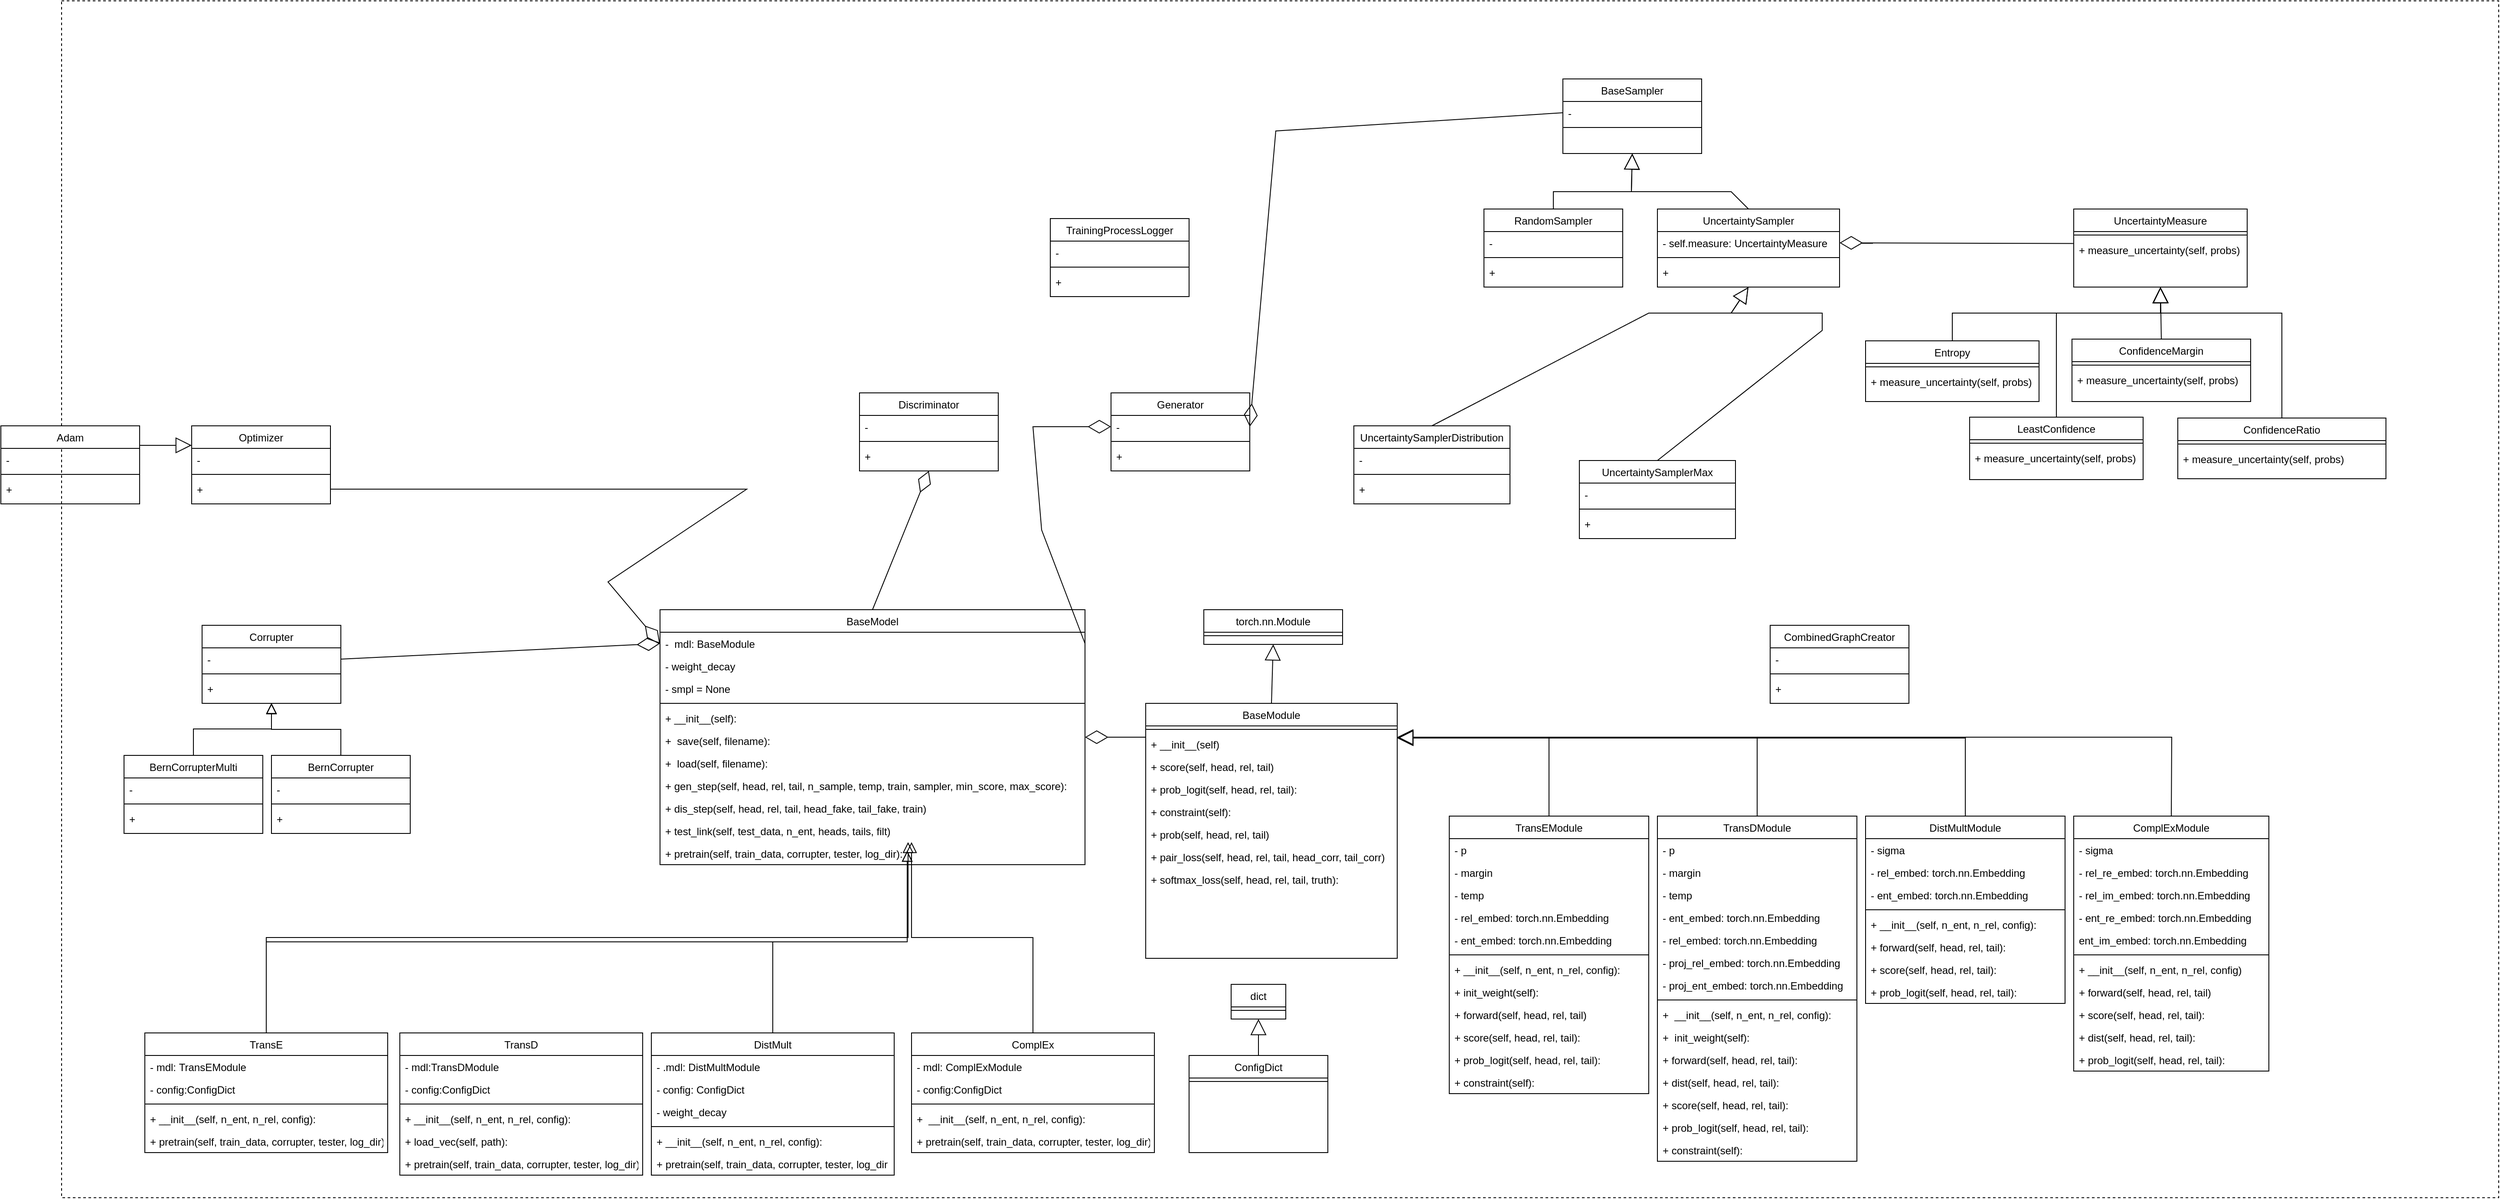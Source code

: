 <mxfile version="16.6.3" type="device"><diagram id="C5RBs43oDa-KdzZeNtuy" name="Page-1"><mxGraphModel dx="2424" dy="1921" grid="1" gridSize="10" guides="1" tooltips="1" connect="1" arrows="1" fold="1" page="1" pageScale="1" pageWidth="827" pageHeight="1169" math="0" shadow="0"><root><mxCell id="WIyWlLk6GJQsqaUBKTNV-0"/><mxCell id="WIyWlLk6GJQsqaUBKTNV-1" parent="WIyWlLk6GJQsqaUBKTNV-0"/><mxCell id="CrCPTvhU0eJIZJdXTXKo-10" value="" style="rounded=0;whiteSpace=wrap;html=1;dashed=1;" parent="WIyWlLk6GJQsqaUBKTNV-1" vertex="1"><mxGeometry x="-650" y="-880" width="2810" height="1380" as="geometry"/></mxCell><mxCell id="NubgHJMBc4jNdzSwaArG-0" value="Generator" style="swimlane;fontStyle=0;align=center;verticalAlign=top;childLayout=stackLayout;horizontal=1;startSize=26;horizontalStack=0;resizeParent=1;resizeLast=0;collapsible=1;marginBottom=0;rounded=0;shadow=0;strokeWidth=1;" parent="WIyWlLk6GJQsqaUBKTNV-1" vertex="1"><mxGeometry x="560" y="-428" width="160" height="90" as="geometry"><mxRectangle x="550" y="140" width="160" height="26" as="alternateBounds"/></mxGeometry></mxCell><mxCell id="NubgHJMBc4jNdzSwaArG-5" value="- " style="text;align=left;verticalAlign=top;spacingLeft=4;spacingRight=4;overflow=hidden;rotatable=0;points=[[0,0.5],[1,0.5]];portConstraint=eastwest;rounded=0;shadow=0;html=0;" parent="NubgHJMBc4jNdzSwaArG-0" vertex="1"><mxGeometry y="26" width="160" height="26" as="geometry"/></mxCell><mxCell id="NubgHJMBc4jNdzSwaArG-6" value="" style="line;html=1;strokeWidth=1;align=left;verticalAlign=middle;spacingTop=-1;spacingLeft=3;spacingRight=3;rotatable=0;labelPosition=right;points=[];portConstraint=eastwest;" parent="NubgHJMBc4jNdzSwaArG-0" vertex="1"><mxGeometry y="52" width="160" height="8" as="geometry"/></mxCell><mxCell id="NubgHJMBc4jNdzSwaArG-7" value="+ " style="text;align=left;verticalAlign=top;spacingLeft=4;spacingRight=4;overflow=hidden;rotatable=0;points=[[0,0.5],[1,0.5]];portConstraint=eastwest;" parent="NubgHJMBc4jNdzSwaArG-0" vertex="1"><mxGeometry y="60" width="160" height="26" as="geometry"/></mxCell><mxCell id="NubgHJMBc4jNdzSwaArG-10" value="Discriminator" style="swimlane;fontStyle=0;align=center;verticalAlign=top;childLayout=stackLayout;horizontal=1;startSize=26;horizontalStack=0;resizeParent=1;resizeLast=0;collapsible=1;marginBottom=0;rounded=0;shadow=0;strokeWidth=1;" parent="WIyWlLk6GJQsqaUBKTNV-1" vertex="1"><mxGeometry x="270" y="-428" width="160" height="90" as="geometry"><mxRectangle x="550" y="140" width="160" height="26" as="alternateBounds"/></mxGeometry></mxCell><mxCell id="NubgHJMBc4jNdzSwaArG-11" value="- " style="text;align=left;verticalAlign=top;spacingLeft=4;spacingRight=4;overflow=hidden;rotatable=0;points=[[0,0.5],[1,0.5]];portConstraint=eastwest;rounded=0;shadow=0;html=0;" parent="NubgHJMBc4jNdzSwaArG-10" vertex="1"><mxGeometry y="26" width="160" height="26" as="geometry"/></mxCell><mxCell id="NubgHJMBc4jNdzSwaArG-12" value="" style="line;html=1;strokeWidth=1;align=left;verticalAlign=middle;spacingTop=-1;spacingLeft=3;spacingRight=3;rotatable=0;labelPosition=right;points=[];portConstraint=eastwest;" parent="NubgHJMBc4jNdzSwaArG-10" vertex="1"><mxGeometry y="52" width="160" height="8" as="geometry"/></mxCell><mxCell id="NubgHJMBc4jNdzSwaArG-13" value="+ " style="text;align=left;verticalAlign=top;spacingLeft=4;spacingRight=4;overflow=hidden;rotatable=0;points=[[0,0.5],[1,0.5]];portConstraint=eastwest;" parent="NubgHJMBc4jNdzSwaArG-10" vertex="1"><mxGeometry y="60" width="160" height="26" as="geometry"/></mxCell><mxCell id="NubgHJMBc4jNdzSwaArG-14" value="BaseModel" style="swimlane;fontStyle=0;align=center;verticalAlign=top;childLayout=stackLayout;horizontal=1;startSize=26;horizontalStack=0;resizeParent=1;resizeLast=0;collapsible=1;marginBottom=0;rounded=0;shadow=0;strokeWidth=1;" parent="WIyWlLk6GJQsqaUBKTNV-1" vertex="1"><mxGeometry x="40" y="-178" width="490" height="294" as="geometry"><mxRectangle x="550" y="140" width="160" height="26" as="alternateBounds"/></mxGeometry></mxCell><mxCell id="NubgHJMBc4jNdzSwaArG-15" value="-  mdl: BaseModule" style="text;align=left;verticalAlign=top;spacingLeft=4;spacingRight=4;overflow=hidden;rotatable=0;points=[[0,0.5],[1,0.5]];portConstraint=eastwest;rounded=0;shadow=0;html=0;" parent="NubgHJMBc4jNdzSwaArG-14" vertex="1"><mxGeometry y="26" width="490" height="26" as="geometry"/></mxCell><mxCell id="3IQaZaNuvOb18I10j0js-59" value="- weight_decay" style="text;align=left;verticalAlign=top;spacingLeft=4;spacingRight=4;overflow=hidden;rotatable=0;points=[[0,0.5],[1,0.5]];portConstraint=eastwest;rounded=0;shadow=0;html=0;" vertex="1" parent="NubgHJMBc4jNdzSwaArG-14"><mxGeometry y="52" width="490" height="26" as="geometry"/></mxCell><mxCell id="3IQaZaNuvOb18I10j0js-60" value="- smpl = None&#10;" style="text;align=left;verticalAlign=top;spacingLeft=4;spacingRight=4;overflow=hidden;rotatable=0;points=[[0,0.5],[1,0.5]];portConstraint=eastwest;rounded=0;shadow=0;html=0;" vertex="1" parent="NubgHJMBc4jNdzSwaArG-14"><mxGeometry y="78" width="490" height="26" as="geometry"/></mxCell><mxCell id="NubgHJMBc4jNdzSwaArG-16" value="" style="line;html=1;strokeWidth=1;align=left;verticalAlign=middle;spacingTop=-1;spacingLeft=3;spacingRight=3;rotatable=0;labelPosition=right;points=[];portConstraint=eastwest;" parent="NubgHJMBc4jNdzSwaArG-14" vertex="1"><mxGeometry y="104" width="490" height="8" as="geometry"/></mxCell><mxCell id="NubgHJMBc4jNdzSwaArG-37" value="+ __init__(self):" style="text;align=left;verticalAlign=top;spacingLeft=4;spacingRight=4;overflow=hidden;rotatable=0;points=[[0,0.5],[1,0.5]];portConstraint=eastwest;" parent="NubgHJMBc4jNdzSwaArG-14" vertex="1"><mxGeometry y="112" width="490" height="26" as="geometry"/></mxCell><mxCell id="3IQaZaNuvOb18I10j0js-56" value="+  save(self, filename):" style="text;align=left;verticalAlign=top;spacingLeft=4;spacingRight=4;overflow=hidden;rotatable=0;points=[[0,0.5],[1,0.5]];portConstraint=eastwest;" vertex="1" parent="NubgHJMBc4jNdzSwaArG-14"><mxGeometry y="138" width="490" height="26" as="geometry"/></mxCell><mxCell id="3IQaZaNuvOb18I10j0js-57" value="+  load(self, filename):" style="text;align=left;verticalAlign=top;spacingLeft=4;spacingRight=4;overflow=hidden;rotatable=0;points=[[0,0.5],[1,0.5]];portConstraint=eastwest;" vertex="1" parent="NubgHJMBc4jNdzSwaArG-14"><mxGeometry y="164" width="490" height="26" as="geometry"/></mxCell><mxCell id="3IQaZaNuvOb18I10j0js-69" value="+ gen_step(self, head, rel, tail, n_sample, temp, train, sampler, min_score, max_score):" style="text;align=left;verticalAlign=top;spacingLeft=4;spacingRight=4;overflow=hidden;rotatable=0;points=[[0,0.5],[1,0.5]];portConstraint=eastwest;" vertex="1" parent="NubgHJMBc4jNdzSwaArG-14"><mxGeometry y="190" width="490" height="26" as="geometry"/></mxCell><mxCell id="3IQaZaNuvOb18I10j0js-70" value="+ dis_step(self, head, rel, tail, head_fake, tail_fake, train)" style="text;align=left;verticalAlign=top;spacingLeft=4;spacingRight=4;overflow=hidden;rotatable=0;points=[[0,0.5],[1,0.5]];portConstraint=eastwest;" vertex="1" parent="NubgHJMBc4jNdzSwaArG-14"><mxGeometry y="216" width="490" height="26" as="geometry"/></mxCell><mxCell id="3IQaZaNuvOb18I10j0js-71" value="+ test_link(self, test_data, n_ent, heads, tails, filt)" style="text;align=left;verticalAlign=top;spacingLeft=4;spacingRight=4;overflow=hidden;rotatable=0;points=[[0,0.5],[1,0.5]];portConstraint=eastwest;" vertex="1" parent="NubgHJMBc4jNdzSwaArG-14"><mxGeometry y="242" width="490" height="26" as="geometry"/></mxCell><mxCell id="3IQaZaNuvOb18I10j0js-72" value="+ pretrain(self, train_data, corrupter, tester, log_dir):" style="text;align=left;verticalAlign=top;spacingLeft=4;spacingRight=4;overflow=hidden;rotatable=0;points=[[0,0.5],[1,0.5]];portConstraint=eastwest;" vertex="1" parent="NubgHJMBc4jNdzSwaArG-14"><mxGeometry y="268" width="490" height="26" as="geometry"/></mxCell><mxCell id="NubgHJMBc4jNdzSwaArG-18" value="TransE" style="swimlane;fontStyle=0;align=center;verticalAlign=top;childLayout=stackLayout;horizontal=1;startSize=26;horizontalStack=0;resizeParent=1;resizeLast=0;collapsible=1;marginBottom=0;rounded=0;shadow=0;strokeWidth=1;" parent="WIyWlLk6GJQsqaUBKTNV-1" vertex="1"><mxGeometry x="-554" y="310" width="280" height="138" as="geometry"><mxRectangle x="550" y="140" width="160" height="26" as="alternateBounds"/></mxGeometry></mxCell><mxCell id="NubgHJMBc4jNdzSwaArG-19" value="- mdl: TransEModule" style="text;align=left;verticalAlign=top;spacingLeft=4;spacingRight=4;overflow=hidden;rotatable=0;points=[[0,0.5],[1,0.5]];portConstraint=eastwest;rounded=0;shadow=0;html=0;" parent="NubgHJMBc4jNdzSwaArG-18" vertex="1"><mxGeometry y="26" width="280" height="26" as="geometry"/></mxCell><mxCell id="3IQaZaNuvOb18I10j0js-102" value="- config:ConfigDict" style="text;align=left;verticalAlign=top;spacingLeft=4;spacingRight=4;overflow=hidden;rotatable=0;points=[[0,0.5],[1,0.5]];portConstraint=eastwest;rounded=0;shadow=0;html=0;" vertex="1" parent="NubgHJMBc4jNdzSwaArG-18"><mxGeometry y="52" width="280" height="26" as="geometry"/></mxCell><mxCell id="NubgHJMBc4jNdzSwaArG-20" value="" style="line;html=1;strokeWidth=1;align=left;verticalAlign=middle;spacingTop=-1;spacingLeft=3;spacingRight=3;rotatable=0;labelPosition=right;points=[];portConstraint=eastwest;" parent="NubgHJMBc4jNdzSwaArG-18" vertex="1"><mxGeometry y="78" width="280" height="8" as="geometry"/></mxCell><mxCell id="NubgHJMBc4jNdzSwaArG-21" value="+ __init__(self, n_ent, n_rel, config):&#10;&#10;" style="text;align=left;verticalAlign=top;spacingLeft=4;spacingRight=4;overflow=hidden;rotatable=0;points=[[0,0.5],[1,0.5]];portConstraint=eastwest;" parent="NubgHJMBc4jNdzSwaArG-18" vertex="1"><mxGeometry y="86" width="280" height="26" as="geometry"/></mxCell><mxCell id="3IQaZaNuvOb18I10j0js-94" value="+ pretrain(self, train_data, corrupter, tester, log_dir):" style="text;align=left;verticalAlign=top;spacingLeft=4;spacingRight=4;overflow=hidden;rotatable=0;points=[[0,0.5],[1,0.5]];portConstraint=eastwest;" vertex="1" parent="NubgHJMBc4jNdzSwaArG-18"><mxGeometry y="112" width="280" height="26" as="geometry"/></mxCell><mxCell id="NubgHJMBc4jNdzSwaArG-22" value="TransD" style="swimlane;fontStyle=0;align=center;verticalAlign=top;childLayout=stackLayout;horizontal=1;startSize=26;horizontalStack=0;resizeParent=1;resizeLast=0;collapsible=1;marginBottom=0;rounded=0;shadow=0;strokeWidth=1;" parent="WIyWlLk6GJQsqaUBKTNV-1" vertex="1"><mxGeometry x="-260" y="310" width="280" height="164" as="geometry"><mxRectangle x="550" y="140" width="160" height="26" as="alternateBounds"/></mxGeometry></mxCell><mxCell id="3IQaZaNuvOb18I10j0js-101" value="- mdl:TransDModule" style="text;align=left;verticalAlign=top;spacingLeft=4;spacingRight=4;overflow=hidden;rotatable=0;points=[[0,0.5],[1,0.5]];portConstraint=eastwest;rounded=0;shadow=0;html=0;" vertex="1" parent="NubgHJMBc4jNdzSwaArG-22"><mxGeometry y="26" width="280" height="26" as="geometry"/></mxCell><mxCell id="NubgHJMBc4jNdzSwaArG-23" value="- config:ConfigDict" style="text;align=left;verticalAlign=top;spacingLeft=4;spacingRight=4;overflow=hidden;rotatable=0;points=[[0,0.5],[1,0.5]];portConstraint=eastwest;rounded=0;shadow=0;html=0;" parent="NubgHJMBc4jNdzSwaArG-22" vertex="1"><mxGeometry y="52" width="280" height="26" as="geometry"/></mxCell><mxCell id="NubgHJMBc4jNdzSwaArG-24" value="" style="line;html=1;strokeWidth=1;align=left;verticalAlign=middle;spacingTop=-1;spacingLeft=3;spacingRight=3;rotatable=0;labelPosition=right;points=[];portConstraint=eastwest;" parent="NubgHJMBc4jNdzSwaArG-22" vertex="1"><mxGeometry y="78" width="280" height="8" as="geometry"/></mxCell><mxCell id="NubgHJMBc4jNdzSwaArG-25" value="+ __init__(self, n_ent, n_rel, config):&#10;&#10;" style="text;align=left;verticalAlign=top;spacingLeft=4;spacingRight=4;overflow=hidden;rotatable=0;points=[[0,0.5],[1,0.5]];portConstraint=eastwest;" parent="NubgHJMBc4jNdzSwaArG-22" vertex="1"><mxGeometry y="86" width="280" height="26" as="geometry"/></mxCell><mxCell id="3IQaZaNuvOb18I10j0js-90" value="+ load_vec(self, path):&#10;&#10;" style="text;align=left;verticalAlign=top;spacingLeft=4;spacingRight=4;overflow=hidden;rotatable=0;points=[[0,0.5],[1,0.5]];portConstraint=eastwest;" vertex="1" parent="NubgHJMBc4jNdzSwaArG-22"><mxGeometry y="112" width="280" height="26" as="geometry"/></mxCell><mxCell id="3IQaZaNuvOb18I10j0js-91" value="+ pretrain(self, train_data, corrupter, tester, log_dir):&#10;&#10;" style="text;align=left;verticalAlign=top;spacingLeft=4;spacingRight=4;overflow=hidden;rotatable=0;points=[[0,0.5],[1,0.5]];portConstraint=eastwest;" vertex="1" parent="NubgHJMBc4jNdzSwaArG-22"><mxGeometry y="138" width="280" height="26" as="geometry"/></mxCell><mxCell id="NubgHJMBc4jNdzSwaArG-26" value="DistMult" style="swimlane;fontStyle=0;align=center;verticalAlign=top;childLayout=stackLayout;horizontal=1;startSize=26;horizontalStack=0;resizeParent=1;resizeLast=0;collapsible=1;marginBottom=0;rounded=0;shadow=0;strokeWidth=1;" parent="WIyWlLk6GJQsqaUBKTNV-1" vertex="1"><mxGeometry x="30" y="310" width="280" height="164" as="geometry"><mxRectangle x="550" y="140" width="160" height="26" as="alternateBounds"/></mxGeometry></mxCell><mxCell id="3IQaZaNuvOb18I10j0js-99" value="- .mdl: DistMultModule" style="text;align=left;verticalAlign=top;spacingLeft=4;spacingRight=4;overflow=hidden;rotatable=0;points=[[0,0.5],[1,0.5]];portConstraint=eastwest;rounded=0;shadow=0;html=0;" vertex="1" parent="NubgHJMBc4jNdzSwaArG-26"><mxGeometry y="26" width="280" height="26" as="geometry"/></mxCell><mxCell id="NubgHJMBc4jNdzSwaArG-27" value="- config: ConfigDict" style="text;align=left;verticalAlign=top;spacingLeft=4;spacingRight=4;overflow=hidden;rotatable=0;points=[[0,0.5],[1,0.5]];portConstraint=eastwest;rounded=0;shadow=0;html=0;" parent="NubgHJMBc4jNdzSwaArG-26" vertex="1"><mxGeometry y="52" width="280" height="26" as="geometry"/></mxCell><mxCell id="3IQaZaNuvOb18I10j0js-100" value="- weight_decay" style="text;align=left;verticalAlign=top;spacingLeft=4;spacingRight=4;overflow=hidden;rotatable=0;points=[[0,0.5],[1,0.5]];portConstraint=eastwest;rounded=0;shadow=0;html=0;" vertex="1" parent="NubgHJMBc4jNdzSwaArG-26"><mxGeometry y="78" width="280" height="26" as="geometry"/></mxCell><mxCell id="NubgHJMBc4jNdzSwaArG-28" value="" style="line;html=1;strokeWidth=1;align=left;verticalAlign=middle;spacingTop=-1;spacingLeft=3;spacingRight=3;rotatable=0;labelPosition=right;points=[];portConstraint=eastwest;" parent="NubgHJMBc4jNdzSwaArG-26" vertex="1"><mxGeometry y="104" width="280" height="8" as="geometry"/></mxCell><mxCell id="NubgHJMBc4jNdzSwaArG-29" value="+ __init__(self, n_ent, n_rel, config):&#10;&#10;" style="text;align=left;verticalAlign=top;spacingLeft=4;spacingRight=4;overflow=hidden;rotatable=0;points=[[0,0.5],[1,0.5]];portConstraint=eastwest;" parent="NubgHJMBc4jNdzSwaArG-26" vertex="1"><mxGeometry y="112" width="280" height="26" as="geometry"/></mxCell><mxCell id="3IQaZaNuvOb18I10j0js-96" value="+ pretrain(self, train_data, corrupter, tester, log_dir = None):&#10;&#10;" style="text;align=left;verticalAlign=top;spacingLeft=4;spacingRight=4;overflow=hidden;rotatable=0;points=[[0,0.5],[1,0.5]];portConstraint=eastwest;" vertex="1" parent="NubgHJMBc4jNdzSwaArG-26"><mxGeometry y="138" width="280" height="26" as="geometry"/></mxCell><mxCell id="NubgHJMBc4jNdzSwaArG-30" value="ComplEx" style="swimlane;fontStyle=0;align=center;verticalAlign=top;childLayout=stackLayout;horizontal=1;startSize=26;horizontalStack=0;resizeParent=1;resizeLast=0;collapsible=1;marginBottom=0;rounded=0;shadow=0;strokeWidth=1;" parent="WIyWlLk6GJQsqaUBKTNV-1" vertex="1"><mxGeometry x="330" y="310" width="280" height="138" as="geometry"><mxRectangle x="550" y="140" width="160" height="26" as="alternateBounds"/></mxGeometry></mxCell><mxCell id="NubgHJMBc4jNdzSwaArG-31" value="- mdl: ComplExModule" style="text;align=left;verticalAlign=top;spacingLeft=4;spacingRight=4;overflow=hidden;rotatable=0;points=[[0,0.5],[1,0.5]];portConstraint=eastwest;rounded=0;shadow=0;html=0;" parent="NubgHJMBc4jNdzSwaArG-30" vertex="1"><mxGeometry y="26" width="280" height="26" as="geometry"/></mxCell><mxCell id="3IQaZaNuvOb18I10j0js-98" value="- config:ConfigDict" style="text;align=left;verticalAlign=top;spacingLeft=4;spacingRight=4;overflow=hidden;rotatable=0;points=[[0,0.5],[1,0.5]];portConstraint=eastwest;rounded=0;shadow=0;html=0;" vertex="1" parent="NubgHJMBc4jNdzSwaArG-30"><mxGeometry y="52" width="280" height="26" as="geometry"/></mxCell><mxCell id="NubgHJMBc4jNdzSwaArG-32" value="" style="line;html=1;strokeWidth=1;align=left;verticalAlign=middle;spacingTop=-1;spacingLeft=3;spacingRight=3;rotatable=0;labelPosition=right;points=[];portConstraint=eastwest;" parent="NubgHJMBc4jNdzSwaArG-30" vertex="1"><mxGeometry y="78" width="280" height="8" as="geometry"/></mxCell><mxCell id="NubgHJMBc4jNdzSwaArG-33" value="+  __init__(self, n_ent, n_rel, config):&#10;&#10;" style="text;align=left;verticalAlign=top;spacingLeft=4;spacingRight=4;overflow=hidden;rotatable=0;points=[[0,0.5],[1,0.5]];portConstraint=eastwest;" parent="NubgHJMBc4jNdzSwaArG-30" vertex="1"><mxGeometry y="86" width="280" height="26" as="geometry"/></mxCell><mxCell id="3IQaZaNuvOb18I10j0js-97" value="+ pretrain(self, train_data, corrupter, tester, log_dir):" style="text;align=left;verticalAlign=top;spacingLeft=4;spacingRight=4;overflow=hidden;rotatable=0;points=[[0,0.5],[1,0.5]];portConstraint=eastwest;" vertex="1" parent="NubgHJMBc4jNdzSwaArG-30"><mxGeometry y="112" width="280" height="26" as="geometry"/></mxCell><mxCell id="NubgHJMBc4jNdzSwaArG-34" value="BaseModule" style="swimlane;fontStyle=0;align=center;verticalAlign=top;childLayout=stackLayout;horizontal=1;startSize=26;horizontalStack=0;resizeParent=1;resizeLast=0;collapsible=1;marginBottom=0;rounded=0;shadow=0;strokeWidth=1;" parent="WIyWlLk6GJQsqaUBKTNV-1" vertex="1"><mxGeometry x="600" y="-70" width="290" height="294" as="geometry"><mxRectangle x="550" y="140" width="160" height="26" as="alternateBounds"/></mxGeometry></mxCell><mxCell id="NubgHJMBc4jNdzSwaArG-36" value="" style="line;html=1;strokeWidth=1;align=left;verticalAlign=middle;spacingTop=-1;spacingLeft=3;spacingRight=3;rotatable=0;labelPosition=right;points=[];portConstraint=eastwest;" parent="NubgHJMBc4jNdzSwaArG-34" vertex="1"><mxGeometry y="26" width="290" height="8" as="geometry"/></mxCell><mxCell id="NubgHJMBc4jNdzSwaArG-17" value="+ __init__(self)" style="text;align=left;verticalAlign=top;spacingLeft=4;spacingRight=4;overflow=hidden;rotatable=0;points=[[0,0.5],[1,0.5]];portConstraint=eastwest;" parent="NubgHJMBc4jNdzSwaArG-34" vertex="1"><mxGeometry y="34" width="290" height="26" as="geometry"/></mxCell><mxCell id="3IQaZaNuvOb18I10j0js-49" value="+ score(self, head, rel, tail)" style="text;align=left;verticalAlign=top;spacingLeft=4;spacingRight=4;overflow=hidden;rotatable=0;points=[[0,0.5],[1,0.5]];portConstraint=eastwest;" vertex="1" parent="NubgHJMBc4jNdzSwaArG-34"><mxGeometry y="60" width="290" height="26" as="geometry"/></mxCell><mxCell id="3IQaZaNuvOb18I10j0js-52" value="+ prob_logit(self, head, rel, tail):" style="text;align=left;verticalAlign=top;spacingLeft=4;spacingRight=4;overflow=hidden;rotatable=0;points=[[0,0.5],[1,0.5]];portConstraint=eastwest;" vertex="1" parent="NubgHJMBc4jNdzSwaArG-34"><mxGeometry y="86" width="290" height="26" as="geometry"/></mxCell><mxCell id="3IQaZaNuvOb18I10j0js-73" value="+ constraint(self):" style="text;align=left;verticalAlign=top;spacingLeft=4;spacingRight=4;overflow=hidden;rotatable=0;points=[[0,0.5],[1,0.5]];portConstraint=eastwest;" vertex="1" parent="NubgHJMBc4jNdzSwaArG-34"><mxGeometry y="112" width="290" height="26" as="geometry"/></mxCell><mxCell id="3IQaZaNuvOb18I10j0js-74" value="+ prob(self, head, rel, tail)&#10;&#10;" style="text;align=left;verticalAlign=top;spacingLeft=4;spacingRight=4;overflow=hidden;rotatable=0;points=[[0,0.5],[1,0.5]];portConstraint=eastwest;" vertex="1" parent="NubgHJMBc4jNdzSwaArG-34"><mxGeometry y="138" width="290" height="26" as="geometry"/></mxCell><mxCell id="3IQaZaNuvOb18I10j0js-75" value="+ pair_loss(self, head, rel, tail, head_corr, tail_corr)&#10;&#10;" style="text;align=left;verticalAlign=top;spacingLeft=4;spacingRight=4;overflow=hidden;rotatable=0;points=[[0,0.5],[1,0.5]];portConstraint=eastwest;" vertex="1" parent="NubgHJMBc4jNdzSwaArG-34"><mxGeometry y="164" width="290" height="26" as="geometry"/></mxCell><mxCell id="3IQaZaNuvOb18I10j0js-76" value="+ softmax_loss(self, head, rel, tail, truth):&#10;&#10;" style="text;align=left;verticalAlign=top;spacingLeft=4;spacingRight=4;overflow=hidden;rotatable=0;points=[[0,0.5],[1,0.5]];portConstraint=eastwest;" vertex="1" parent="NubgHJMBc4jNdzSwaArG-34"><mxGeometry y="190" width="290" height="26" as="geometry"/></mxCell><mxCell id="NubgHJMBc4jNdzSwaArG-38" value="TransEModule" style="swimlane;fontStyle=0;align=center;verticalAlign=top;childLayout=stackLayout;horizontal=1;startSize=26;horizontalStack=0;resizeParent=1;resizeLast=0;collapsible=1;marginBottom=0;rounded=0;shadow=0;strokeWidth=1;" parent="WIyWlLk6GJQsqaUBKTNV-1" vertex="1"><mxGeometry x="950" y="60" width="230" height="320" as="geometry"><mxRectangle x="550" y="140" width="160" height="26" as="alternateBounds"/></mxGeometry></mxCell><mxCell id="NubgHJMBc4jNdzSwaArG-39" value="- p&#10;" style="text;align=left;verticalAlign=top;spacingLeft=4;spacingRight=4;overflow=hidden;rotatable=0;points=[[0,0.5],[1,0.5]];portConstraint=eastwest;rounded=0;shadow=0;html=0;" parent="NubgHJMBc4jNdzSwaArG-38" vertex="1"><mxGeometry y="26" width="230" height="26" as="geometry"/></mxCell><mxCell id="3IQaZaNuvOb18I10j0js-103" value="- margin" style="text;align=left;verticalAlign=top;spacingLeft=4;spacingRight=4;overflow=hidden;rotatable=0;points=[[0,0.5],[1,0.5]];portConstraint=eastwest;rounded=0;shadow=0;html=0;" vertex="1" parent="NubgHJMBc4jNdzSwaArG-38"><mxGeometry y="52" width="230" height="26" as="geometry"/></mxCell><mxCell id="3IQaZaNuvOb18I10j0js-104" value="- temp" style="text;align=left;verticalAlign=top;spacingLeft=4;spacingRight=4;overflow=hidden;rotatable=0;points=[[0,0.5],[1,0.5]];portConstraint=eastwest;rounded=0;shadow=0;html=0;" vertex="1" parent="NubgHJMBc4jNdzSwaArG-38"><mxGeometry y="78" width="230" height="26" as="geometry"/></mxCell><mxCell id="3IQaZaNuvOb18I10j0js-105" value="- rel_embed: torch.nn.Embedding" style="text;align=left;verticalAlign=top;spacingLeft=4;spacingRight=4;overflow=hidden;rotatable=0;points=[[0,0.5],[1,0.5]];portConstraint=eastwest;rounded=0;shadow=0;html=0;" vertex="1" parent="NubgHJMBc4jNdzSwaArG-38"><mxGeometry y="104" width="230" height="26" as="geometry"/></mxCell><mxCell id="3IQaZaNuvOb18I10j0js-115" value="- ent_embed: torch.nn.Embedding&#10;&#10;" style="text;align=left;verticalAlign=top;spacingLeft=4;spacingRight=4;overflow=hidden;rotatable=0;points=[[0,0.5],[1,0.5]];portConstraint=eastwest;rounded=0;shadow=0;html=0;" vertex="1" parent="NubgHJMBc4jNdzSwaArG-38"><mxGeometry y="130" width="230" height="26" as="geometry"/></mxCell><mxCell id="NubgHJMBc4jNdzSwaArG-40" value="" style="line;html=1;strokeWidth=1;align=left;verticalAlign=middle;spacingTop=-1;spacingLeft=3;spacingRight=3;rotatable=0;labelPosition=right;points=[];portConstraint=eastwest;" parent="NubgHJMBc4jNdzSwaArG-38" vertex="1"><mxGeometry y="156" width="230" height="8" as="geometry"/></mxCell><mxCell id="NubgHJMBc4jNdzSwaArG-41" value="+ __init__(self, n_ent, n_rel, config):" style="text;align=left;verticalAlign=top;spacingLeft=4;spacingRight=4;overflow=hidden;rotatable=0;points=[[0,0.5],[1,0.5]];portConstraint=eastwest;" parent="NubgHJMBc4jNdzSwaArG-38" vertex="1"><mxGeometry y="164" width="230" height="26" as="geometry"/></mxCell><mxCell id="3IQaZaNuvOb18I10j0js-77" value="+ init_weight(self):" style="text;align=left;verticalAlign=top;spacingLeft=4;spacingRight=4;overflow=hidden;rotatable=0;points=[[0,0.5],[1,0.5]];portConstraint=eastwest;" vertex="1" parent="NubgHJMBc4jNdzSwaArG-38"><mxGeometry y="190" width="230" height="26" as="geometry"/></mxCell><mxCell id="3IQaZaNuvOb18I10j0js-78" value="+ forward(self, head, rel, tail)&#10;&#10;" style="text;align=left;verticalAlign=top;spacingLeft=4;spacingRight=4;overflow=hidden;rotatable=0;points=[[0,0.5],[1,0.5]];portConstraint=eastwest;" vertex="1" parent="NubgHJMBc4jNdzSwaArG-38"><mxGeometry y="216" width="230" height="26" as="geometry"/></mxCell><mxCell id="3IQaZaNuvOb18I10j0js-79" value="+ score(self, head, rel, tail):&#10;&#10;" style="text;align=left;verticalAlign=top;spacingLeft=4;spacingRight=4;overflow=hidden;rotatable=0;points=[[0,0.5],[1,0.5]];portConstraint=eastwest;" vertex="1" parent="NubgHJMBc4jNdzSwaArG-38"><mxGeometry y="242" width="230" height="26" as="geometry"/></mxCell><mxCell id="3IQaZaNuvOb18I10j0js-80" value="+ prob_logit(self, head, rel, tail):&#10;&#10;" style="text;align=left;verticalAlign=top;spacingLeft=4;spacingRight=4;overflow=hidden;rotatable=0;points=[[0,0.5],[1,0.5]];portConstraint=eastwest;" vertex="1" parent="NubgHJMBc4jNdzSwaArG-38"><mxGeometry y="268" width="230" height="26" as="geometry"/></mxCell><mxCell id="3IQaZaNuvOb18I10j0js-81" value="+ constraint(self):" style="text;align=left;verticalAlign=top;spacingLeft=4;spacingRight=4;overflow=hidden;rotatable=0;points=[[0,0.5],[1,0.5]];portConstraint=eastwest;" vertex="1" parent="NubgHJMBc4jNdzSwaArG-38"><mxGeometry y="294" width="230" height="26" as="geometry"/></mxCell><mxCell id="NubgHJMBc4jNdzSwaArG-42" value="TransDModule" style="swimlane;fontStyle=0;align=center;verticalAlign=top;childLayout=stackLayout;horizontal=1;startSize=26;horizontalStack=0;resizeParent=1;resizeLast=0;collapsible=1;marginBottom=0;rounded=0;shadow=0;strokeWidth=1;" parent="WIyWlLk6GJQsqaUBKTNV-1" vertex="1"><mxGeometry x="1190" y="60" width="230" height="398" as="geometry"><mxRectangle x="550" y="140" width="160" height="26" as="alternateBounds"/></mxGeometry></mxCell><mxCell id="3IQaZaNuvOb18I10j0js-116" value="- p&#10;" style="text;align=left;verticalAlign=top;spacingLeft=4;spacingRight=4;overflow=hidden;rotatable=0;points=[[0,0.5],[1,0.5]];portConstraint=eastwest;rounded=0;shadow=0;html=0;" vertex="1" parent="NubgHJMBc4jNdzSwaArG-42"><mxGeometry y="26" width="230" height="26" as="geometry"/></mxCell><mxCell id="3IQaZaNuvOb18I10j0js-117" value="- margin" style="text;align=left;verticalAlign=top;spacingLeft=4;spacingRight=4;overflow=hidden;rotatable=0;points=[[0,0.5],[1,0.5]];portConstraint=eastwest;rounded=0;shadow=0;html=0;" vertex="1" parent="NubgHJMBc4jNdzSwaArG-42"><mxGeometry y="52" width="230" height="26" as="geometry"/></mxCell><mxCell id="3IQaZaNuvOb18I10j0js-118" value="- temp" style="text;align=left;verticalAlign=top;spacingLeft=4;spacingRight=4;overflow=hidden;rotatable=0;points=[[0,0.5],[1,0.5]];portConstraint=eastwest;rounded=0;shadow=0;html=0;" vertex="1" parent="NubgHJMBc4jNdzSwaArG-42"><mxGeometry y="78" width="230" height="26" as="geometry"/></mxCell><mxCell id="3IQaZaNuvOb18I10j0js-120" value="- ent_embed: torch.nn.Embedding&#10;&#10;" style="text;align=left;verticalAlign=top;spacingLeft=4;spacingRight=4;overflow=hidden;rotatable=0;points=[[0,0.5],[1,0.5]];portConstraint=eastwest;rounded=0;shadow=0;html=0;" vertex="1" parent="NubgHJMBc4jNdzSwaArG-42"><mxGeometry y="104" width="230" height="26" as="geometry"/></mxCell><mxCell id="3IQaZaNuvOb18I10j0js-119" value="- rel_embed: torch.nn.Embedding" style="text;align=left;verticalAlign=top;spacingLeft=4;spacingRight=4;overflow=hidden;rotatable=0;points=[[0,0.5],[1,0.5]];portConstraint=eastwest;rounded=0;shadow=0;html=0;" vertex="1" parent="NubgHJMBc4jNdzSwaArG-42"><mxGeometry y="130" width="230" height="26" as="geometry"/></mxCell><mxCell id="3IQaZaNuvOb18I10j0js-121" value="- proj_rel_embed: torch.nn.Embedding&#10;" style="text;align=left;verticalAlign=top;spacingLeft=4;spacingRight=4;overflow=hidden;rotatable=0;points=[[0,0.5],[1,0.5]];portConstraint=eastwest;rounded=0;shadow=0;html=0;" vertex="1" parent="NubgHJMBc4jNdzSwaArG-42"><mxGeometry y="156" width="230" height="26" as="geometry"/></mxCell><mxCell id="3IQaZaNuvOb18I10j0js-122" value="- proj_ent_embed: torch.nn.Embedding" style="text;align=left;verticalAlign=top;spacingLeft=4;spacingRight=4;overflow=hidden;rotatable=0;points=[[0,0.5],[1,0.5]];portConstraint=eastwest;rounded=0;shadow=0;html=0;" vertex="1" parent="NubgHJMBc4jNdzSwaArG-42"><mxGeometry y="182" width="230" height="26" as="geometry"/></mxCell><mxCell id="NubgHJMBc4jNdzSwaArG-44" value="" style="line;html=1;strokeWidth=1;align=left;verticalAlign=middle;spacingTop=-1;spacingLeft=3;spacingRight=3;rotatable=0;labelPosition=right;points=[];portConstraint=eastwest;" parent="NubgHJMBc4jNdzSwaArG-42" vertex="1"><mxGeometry y="208" width="230" height="8" as="geometry"/></mxCell><mxCell id="NubgHJMBc4jNdzSwaArG-45" value="+  __init__(self, n_ent, n_rel, config):" style="text;align=left;verticalAlign=top;spacingLeft=4;spacingRight=4;overflow=hidden;rotatable=0;points=[[0,0.5],[1,0.5]];portConstraint=eastwest;" parent="NubgHJMBc4jNdzSwaArG-42" vertex="1"><mxGeometry y="216" width="230" height="26" as="geometry"/></mxCell><mxCell id="3IQaZaNuvOb18I10j0js-83" value="+  init_weight(self):&#10;&#10;" style="text;align=left;verticalAlign=top;spacingLeft=4;spacingRight=4;overflow=hidden;rotatable=0;points=[[0,0.5],[1,0.5]];portConstraint=eastwest;" vertex="1" parent="NubgHJMBc4jNdzSwaArG-42"><mxGeometry y="242" width="230" height="26" as="geometry"/></mxCell><mxCell id="3IQaZaNuvOb18I10j0js-84" value="+ forward(self, head, rel, tail):&#10;&#10;" style="text;align=left;verticalAlign=top;spacingLeft=4;spacingRight=4;overflow=hidden;rotatable=0;points=[[0,0.5],[1,0.5]];portConstraint=eastwest;" vertex="1" parent="NubgHJMBc4jNdzSwaArG-42"><mxGeometry y="268" width="230" height="26" as="geometry"/></mxCell><mxCell id="3IQaZaNuvOb18I10j0js-85" value="+ dist(self, head, rel, tail):&#10;&#10;" style="text;align=left;verticalAlign=top;spacingLeft=4;spacingRight=4;overflow=hidden;rotatable=0;points=[[0,0.5],[1,0.5]];portConstraint=eastwest;" vertex="1" parent="NubgHJMBc4jNdzSwaArG-42"><mxGeometry y="294" width="230" height="26" as="geometry"/></mxCell><mxCell id="3IQaZaNuvOb18I10j0js-86" value="+ score(self, head, rel, tail):" style="text;align=left;verticalAlign=top;spacingLeft=4;spacingRight=4;overflow=hidden;rotatable=0;points=[[0,0.5],[1,0.5]];portConstraint=eastwest;" vertex="1" parent="NubgHJMBc4jNdzSwaArG-42"><mxGeometry y="320" width="230" height="26" as="geometry"/></mxCell><mxCell id="3IQaZaNuvOb18I10j0js-87" value="+ prob_logit(self, head, rel, tail):&#10;&#10;&#10;" style="text;align=left;verticalAlign=top;spacingLeft=4;spacingRight=4;overflow=hidden;rotatable=0;points=[[0,0.5],[1,0.5]];portConstraint=eastwest;" vertex="1" parent="NubgHJMBc4jNdzSwaArG-42"><mxGeometry y="346" width="230" height="26" as="geometry"/></mxCell><mxCell id="3IQaZaNuvOb18I10j0js-88" value="+ constraint(self):&#10;&#10;" style="text;align=left;verticalAlign=top;spacingLeft=4;spacingRight=4;overflow=hidden;rotatable=0;points=[[0,0.5],[1,0.5]];portConstraint=eastwest;" vertex="1" parent="NubgHJMBc4jNdzSwaArG-42"><mxGeometry y="372" width="230" height="26" as="geometry"/></mxCell><mxCell id="NubgHJMBc4jNdzSwaArG-46" value="DistMultModule" style="swimlane;fontStyle=0;align=center;verticalAlign=top;childLayout=stackLayout;horizontal=1;startSize=26;horizontalStack=0;resizeParent=1;resizeLast=0;collapsible=1;marginBottom=0;rounded=0;shadow=0;strokeWidth=1;" parent="WIyWlLk6GJQsqaUBKTNV-1" vertex="1"><mxGeometry x="1430" y="60" width="230" height="216" as="geometry"><mxRectangle x="550" y="140" width="160" height="26" as="alternateBounds"/></mxGeometry></mxCell><mxCell id="NubgHJMBc4jNdzSwaArG-47" value="- sigma&#10;&#10;" style="text;align=left;verticalAlign=top;spacingLeft=4;spacingRight=4;overflow=hidden;rotatable=0;points=[[0,0.5],[1,0.5]];portConstraint=eastwest;rounded=0;shadow=0;html=0;" parent="NubgHJMBc4jNdzSwaArG-46" vertex="1"><mxGeometry y="26" width="230" height="26" as="geometry"/></mxCell><mxCell id="3IQaZaNuvOb18I10j0js-127" value="- rel_embed: torch.nn.Embedding" style="text;align=left;verticalAlign=top;spacingLeft=4;spacingRight=4;overflow=hidden;rotatable=0;points=[[0,0.5],[1,0.5]];portConstraint=eastwest;rounded=0;shadow=0;html=0;" vertex="1" parent="NubgHJMBc4jNdzSwaArG-46"><mxGeometry y="52" width="230" height="26" as="geometry"/></mxCell><mxCell id="3IQaZaNuvOb18I10j0js-126" value="- ent_embed: torch.nn.Embedding" style="text;align=left;verticalAlign=top;spacingLeft=4;spacingRight=4;overflow=hidden;rotatable=0;points=[[0,0.5],[1,0.5]];portConstraint=eastwest;rounded=0;shadow=0;html=0;" vertex="1" parent="NubgHJMBc4jNdzSwaArG-46"><mxGeometry y="78" width="230" height="26" as="geometry"/></mxCell><mxCell id="NubgHJMBc4jNdzSwaArG-48" value="" style="line;html=1;strokeWidth=1;align=left;verticalAlign=middle;spacingTop=-1;spacingLeft=3;spacingRight=3;rotatable=0;labelPosition=right;points=[];portConstraint=eastwest;" parent="NubgHJMBc4jNdzSwaArG-46" vertex="1"><mxGeometry y="104" width="230" height="8" as="geometry"/></mxCell><mxCell id="NubgHJMBc4jNdzSwaArG-49" value="+ __init__(self, n_ent, n_rel, config):&#10;&#10;" style="text;align=left;verticalAlign=top;spacingLeft=4;spacingRight=4;overflow=hidden;rotatable=0;points=[[0,0.5],[1,0.5]];portConstraint=eastwest;" parent="NubgHJMBc4jNdzSwaArG-46" vertex="1"><mxGeometry y="112" width="230" height="26" as="geometry"/></mxCell><mxCell id="3IQaZaNuvOb18I10j0js-123" value="+ forward(self, head, rel, tail):" style="text;align=left;verticalAlign=top;spacingLeft=4;spacingRight=4;overflow=hidden;rotatable=0;points=[[0,0.5],[1,0.5]];portConstraint=eastwest;" vertex="1" parent="NubgHJMBc4jNdzSwaArG-46"><mxGeometry y="138" width="230" height="26" as="geometry"/></mxCell><mxCell id="3IQaZaNuvOb18I10j0js-125" value="+ score(self, head, rel, tail):" style="text;align=left;verticalAlign=top;spacingLeft=4;spacingRight=4;overflow=hidden;rotatable=0;points=[[0,0.5],[1,0.5]];portConstraint=eastwest;" vertex="1" parent="NubgHJMBc4jNdzSwaArG-46"><mxGeometry y="164" width="230" height="26" as="geometry"/></mxCell><mxCell id="3IQaZaNuvOb18I10j0js-124" value="+ prob_logit(self, head, rel, tail):" style="text;align=left;verticalAlign=top;spacingLeft=4;spacingRight=4;overflow=hidden;rotatable=0;points=[[0,0.5],[1,0.5]];portConstraint=eastwest;" vertex="1" parent="NubgHJMBc4jNdzSwaArG-46"><mxGeometry y="190" width="230" height="26" as="geometry"/></mxCell><mxCell id="NubgHJMBc4jNdzSwaArG-50" value="ComplExModule" style="swimlane;fontStyle=0;align=center;verticalAlign=top;childLayout=stackLayout;horizontal=1;startSize=26;horizontalStack=0;resizeParent=1;resizeLast=0;collapsible=1;marginBottom=0;rounded=0;shadow=0;strokeWidth=1;" parent="WIyWlLk6GJQsqaUBKTNV-1" vertex="1"><mxGeometry x="1670" y="60" width="225" height="294" as="geometry"><mxRectangle x="550" y="140" width="160" height="26" as="alternateBounds"/></mxGeometry></mxCell><mxCell id="NubgHJMBc4jNdzSwaArG-51" value="- sigma&#10;&#10;" style="text;align=left;verticalAlign=top;spacingLeft=4;spacingRight=4;overflow=hidden;rotatable=0;points=[[0,0.5],[1,0.5]];portConstraint=eastwest;rounded=0;shadow=0;html=0;" parent="NubgHJMBc4jNdzSwaArG-50" vertex="1"><mxGeometry y="26" width="225" height="26" as="geometry"/></mxCell><mxCell id="3IQaZaNuvOb18I10j0js-128" value="- rel_re_embed: torch.nn.Embedding" style="text;align=left;verticalAlign=top;spacingLeft=4;spacingRight=4;overflow=hidden;rotatable=0;points=[[0,0.5],[1,0.5]];portConstraint=eastwest;rounded=0;shadow=0;html=0;" vertex="1" parent="NubgHJMBc4jNdzSwaArG-50"><mxGeometry y="52" width="225" height="26" as="geometry"/></mxCell><mxCell id="3IQaZaNuvOb18I10j0js-129" value="- rel_im_embed: torch.nn.Embedding&#10;&#10;" style="text;align=left;verticalAlign=top;spacingLeft=4;spacingRight=4;overflow=hidden;rotatable=0;points=[[0,0.5],[1,0.5]];portConstraint=eastwest;rounded=0;shadow=0;html=0;" vertex="1" parent="NubgHJMBc4jNdzSwaArG-50"><mxGeometry y="78" width="225" height="26" as="geometry"/></mxCell><mxCell id="3IQaZaNuvOb18I10j0js-130" value="- ent_re_embed: torch.nn.Embedding&#10;&#10;" style="text;align=left;verticalAlign=top;spacingLeft=4;spacingRight=4;overflow=hidden;rotatable=0;points=[[0,0.5],[1,0.5]];portConstraint=eastwest;rounded=0;shadow=0;html=0;" vertex="1" parent="NubgHJMBc4jNdzSwaArG-50"><mxGeometry y="104" width="225" height="26" as="geometry"/></mxCell><mxCell id="3IQaZaNuvOb18I10j0js-131" value="ent_im_embed: torch.nn.Embedding&#10; " style="text;align=left;verticalAlign=top;spacingLeft=4;spacingRight=4;overflow=hidden;rotatable=0;points=[[0,0.5],[1,0.5]];portConstraint=eastwest;rounded=0;shadow=0;html=0;" vertex="1" parent="NubgHJMBc4jNdzSwaArG-50"><mxGeometry y="130" width="225" height="26" as="geometry"/></mxCell><mxCell id="NubgHJMBc4jNdzSwaArG-52" value="" style="line;html=1;strokeWidth=1;align=left;verticalAlign=middle;spacingTop=-1;spacingLeft=3;spacingRight=3;rotatable=0;labelPosition=right;points=[];portConstraint=eastwest;" parent="NubgHJMBc4jNdzSwaArG-50" vertex="1"><mxGeometry y="156" width="225" height="8" as="geometry"/></mxCell><mxCell id="3IQaZaNuvOb18I10j0js-134" value="+ __init__(self, n_ent, n_rel, config)" style="text;align=left;verticalAlign=top;spacingLeft=4;spacingRight=4;overflow=hidden;rotatable=0;points=[[0,0.5],[1,0.5]];portConstraint=eastwest;" vertex="1" parent="NubgHJMBc4jNdzSwaArG-50"><mxGeometry y="164" width="225" height="26" as="geometry"/></mxCell><mxCell id="NubgHJMBc4jNdzSwaArG-53" value="+ forward(self, head, rel, tail)&#10;&#10;" style="text;align=left;verticalAlign=top;spacingLeft=4;spacingRight=4;overflow=hidden;rotatable=0;points=[[0,0.5],[1,0.5]];portConstraint=eastwest;" parent="NubgHJMBc4jNdzSwaArG-50" vertex="1"><mxGeometry y="190" width="225" height="26" as="geometry"/></mxCell><mxCell id="3IQaZaNuvOb18I10j0js-132" value="+ score(self, head, rel, tail):" style="text;align=left;verticalAlign=top;spacingLeft=4;spacingRight=4;overflow=hidden;rotatable=0;points=[[0,0.5],[1,0.5]];portConstraint=eastwest;" vertex="1" parent="NubgHJMBc4jNdzSwaArG-50"><mxGeometry y="216" width="225" height="26" as="geometry"/></mxCell><mxCell id="3IQaZaNuvOb18I10j0js-133" value="+ dist(self, head, rel, tail):" style="text;align=left;verticalAlign=top;spacingLeft=4;spacingRight=4;overflow=hidden;rotatable=0;points=[[0,0.5],[1,0.5]];portConstraint=eastwest;" vertex="1" parent="NubgHJMBc4jNdzSwaArG-50"><mxGeometry y="242" width="225" height="26" as="geometry"/></mxCell><mxCell id="3IQaZaNuvOb18I10j0js-135" value="+ prob_logit(self, head, rel, tail):" style="text;align=left;verticalAlign=top;spacingLeft=4;spacingRight=4;overflow=hidden;rotatable=0;points=[[0,0.5],[1,0.5]];portConstraint=eastwest;" vertex="1" parent="NubgHJMBc4jNdzSwaArG-50"><mxGeometry y="268" width="225" height="26" as="geometry"/></mxCell><mxCell id="NubgHJMBc4jNdzSwaArG-54" value="BaseSampler" style="swimlane;fontStyle=0;align=center;verticalAlign=top;childLayout=stackLayout;horizontal=1;startSize=26;horizontalStack=0;resizeParent=1;resizeLast=0;collapsible=1;marginBottom=0;rounded=0;shadow=0;strokeWidth=1;" parent="WIyWlLk6GJQsqaUBKTNV-1" vertex="1"><mxGeometry x="1081" y="-790" width="160" height="86" as="geometry"><mxRectangle x="550" y="140" width="160" height="26" as="alternateBounds"/></mxGeometry></mxCell><mxCell id="NubgHJMBc4jNdzSwaArG-55" value="- " style="text;align=left;verticalAlign=top;spacingLeft=4;spacingRight=4;overflow=hidden;rotatable=0;points=[[0,0.5],[1,0.5]];portConstraint=eastwest;rounded=0;shadow=0;html=0;" parent="NubgHJMBc4jNdzSwaArG-54" vertex="1"><mxGeometry y="26" width="160" height="26" as="geometry"/></mxCell><mxCell id="NubgHJMBc4jNdzSwaArG-56" value="" style="line;html=1;strokeWidth=1;align=left;verticalAlign=middle;spacingTop=-1;spacingLeft=3;spacingRight=3;rotatable=0;labelPosition=right;points=[];portConstraint=eastwest;" parent="NubgHJMBc4jNdzSwaArG-54" vertex="1"><mxGeometry y="52" width="160" height="8" as="geometry"/></mxCell><mxCell id="NubgHJMBc4jNdzSwaArG-58" value="RandomSampler" style="swimlane;fontStyle=0;align=center;verticalAlign=top;childLayout=stackLayout;horizontal=1;startSize=26;horizontalStack=0;resizeParent=1;resizeLast=0;collapsible=1;marginBottom=0;rounded=0;shadow=0;strokeWidth=1;" parent="WIyWlLk6GJQsqaUBKTNV-1" vertex="1"><mxGeometry x="990" y="-640" width="160" height="90" as="geometry"><mxRectangle x="550" y="140" width="160" height="26" as="alternateBounds"/></mxGeometry></mxCell><mxCell id="NubgHJMBc4jNdzSwaArG-59" value="- " style="text;align=left;verticalAlign=top;spacingLeft=4;spacingRight=4;overflow=hidden;rotatable=0;points=[[0,0.5],[1,0.5]];portConstraint=eastwest;rounded=0;shadow=0;html=0;" parent="NubgHJMBc4jNdzSwaArG-58" vertex="1"><mxGeometry y="26" width="160" height="26" as="geometry"/></mxCell><mxCell id="NubgHJMBc4jNdzSwaArG-60" value="" style="line;html=1;strokeWidth=1;align=left;verticalAlign=middle;spacingTop=-1;spacingLeft=3;spacingRight=3;rotatable=0;labelPosition=right;points=[];portConstraint=eastwest;" parent="NubgHJMBc4jNdzSwaArG-58" vertex="1"><mxGeometry y="52" width="160" height="8" as="geometry"/></mxCell><mxCell id="NubgHJMBc4jNdzSwaArG-61" value="+ " style="text;align=left;verticalAlign=top;spacingLeft=4;spacingRight=4;overflow=hidden;rotatable=0;points=[[0,0.5],[1,0.5]];portConstraint=eastwest;" parent="NubgHJMBc4jNdzSwaArG-58" vertex="1"><mxGeometry y="60" width="160" height="26" as="geometry"/></mxCell><mxCell id="NubgHJMBc4jNdzSwaArG-62" value="UncertaintySampler" style="swimlane;fontStyle=0;align=center;verticalAlign=top;childLayout=stackLayout;horizontal=1;startSize=26;horizontalStack=0;resizeParent=1;resizeLast=0;collapsible=1;marginBottom=0;rounded=0;shadow=0;strokeWidth=1;" parent="WIyWlLk6GJQsqaUBKTNV-1" vertex="1"><mxGeometry x="1190" y="-640" width="210" height="90" as="geometry"><mxRectangle x="550" y="140" width="160" height="26" as="alternateBounds"/></mxGeometry></mxCell><mxCell id="NubgHJMBc4jNdzSwaArG-63" value="- self.measure: UncertaintyMeasure" style="text;align=left;verticalAlign=top;spacingLeft=4;spacingRight=4;overflow=hidden;rotatable=0;points=[[0,0.5],[1,0.5]];portConstraint=eastwest;rounded=0;shadow=0;html=0;" parent="NubgHJMBc4jNdzSwaArG-62" vertex="1"><mxGeometry y="26" width="210" height="26" as="geometry"/></mxCell><mxCell id="NubgHJMBc4jNdzSwaArG-64" value="" style="line;html=1;strokeWidth=1;align=left;verticalAlign=middle;spacingTop=-1;spacingLeft=3;spacingRight=3;rotatable=0;labelPosition=right;points=[];portConstraint=eastwest;" parent="NubgHJMBc4jNdzSwaArG-62" vertex="1"><mxGeometry y="52" width="210" height="8" as="geometry"/></mxCell><mxCell id="NubgHJMBc4jNdzSwaArG-65" value="+ " style="text;align=left;verticalAlign=top;spacingLeft=4;spacingRight=4;overflow=hidden;rotatable=0;points=[[0,0.5],[1,0.5]];portConstraint=eastwest;" parent="NubgHJMBc4jNdzSwaArG-62" vertex="1"><mxGeometry y="60" width="210" height="26" as="geometry"/></mxCell><mxCell id="NubgHJMBc4jNdzSwaArG-66" value="BernCorrupterMulti" style="swimlane;fontStyle=0;align=center;verticalAlign=top;childLayout=stackLayout;horizontal=1;startSize=26;horizontalStack=0;resizeParent=1;resizeLast=0;collapsible=1;marginBottom=0;rounded=0;shadow=0;strokeWidth=1;" parent="WIyWlLk6GJQsqaUBKTNV-1" vertex="1"><mxGeometry x="-578" y="-10" width="160" height="90" as="geometry"><mxRectangle x="550" y="140" width="160" height="26" as="alternateBounds"/></mxGeometry></mxCell><mxCell id="NubgHJMBc4jNdzSwaArG-67" value="- " style="text;align=left;verticalAlign=top;spacingLeft=4;spacingRight=4;overflow=hidden;rotatable=0;points=[[0,0.5],[1,0.5]];portConstraint=eastwest;rounded=0;shadow=0;html=0;" parent="NubgHJMBc4jNdzSwaArG-66" vertex="1"><mxGeometry y="26" width="160" height="26" as="geometry"/></mxCell><mxCell id="NubgHJMBc4jNdzSwaArG-68" value="" style="line;html=1;strokeWidth=1;align=left;verticalAlign=middle;spacingTop=-1;spacingLeft=3;spacingRight=3;rotatable=0;labelPosition=right;points=[];portConstraint=eastwest;" parent="NubgHJMBc4jNdzSwaArG-66" vertex="1"><mxGeometry y="52" width="160" height="8" as="geometry"/></mxCell><mxCell id="NubgHJMBc4jNdzSwaArG-69" value="+ " style="text;align=left;verticalAlign=top;spacingLeft=4;spacingRight=4;overflow=hidden;rotatable=0;points=[[0,0.5],[1,0.5]];portConstraint=eastwest;" parent="NubgHJMBc4jNdzSwaArG-66" vertex="1"><mxGeometry y="60" width="160" height="26" as="geometry"/></mxCell><mxCell id="NubgHJMBc4jNdzSwaArG-70" value="Corrupter" style="swimlane;fontStyle=0;align=center;verticalAlign=top;childLayout=stackLayout;horizontal=1;startSize=26;horizontalStack=0;resizeParent=1;resizeLast=0;collapsible=1;marginBottom=0;rounded=0;shadow=0;strokeWidth=1;" parent="WIyWlLk6GJQsqaUBKTNV-1" vertex="1"><mxGeometry x="-488" y="-160" width="160" height="90" as="geometry"><mxRectangle x="550" y="140" width="160" height="26" as="alternateBounds"/></mxGeometry></mxCell><mxCell id="NubgHJMBc4jNdzSwaArG-71" value="- " style="text;align=left;verticalAlign=top;spacingLeft=4;spacingRight=4;overflow=hidden;rotatable=0;points=[[0,0.5],[1,0.5]];portConstraint=eastwest;rounded=0;shadow=0;html=0;" parent="NubgHJMBc4jNdzSwaArG-70" vertex="1"><mxGeometry y="26" width="160" height="26" as="geometry"/></mxCell><mxCell id="NubgHJMBc4jNdzSwaArG-72" value="" style="line;html=1;strokeWidth=1;align=left;verticalAlign=middle;spacingTop=-1;spacingLeft=3;spacingRight=3;rotatable=0;labelPosition=right;points=[];portConstraint=eastwest;" parent="NubgHJMBc4jNdzSwaArG-70" vertex="1"><mxGeometry y="52" width="160" height="8" as="geometry"/></mxCell><mxCell id="NubgHJMBc4jNdzSwaArG-73" value="+ " style="text;align=left;verticalAlign=top;spacingLeft=4;spacingRight=4;overflow=hidden;rotatable=0;points=[[0,0.5],[1,0.5]];portConstraint=eastwest;" parent="NubgHJMBc4jNdzSwaArG-70" vertex="1"><mxGeometry y="60" width="160" height="26" as="geometry"/></mxCell><mxCell id="NubgHJMBc4jNdzSwaArG-74" value="BernCorrupter" style="swimlane;fontStyle=0;align=center;verticalAlign=top;childLayout=stackLayout;horizontal=1;startSize=26;horizontalStack=0;resizeParent=1;resizeLast=0;collapsible=1;marginBottom=0;rounded=0;shadow=0;strokeWidth=1;" parent="WIyWlLk6GJQsqaUBKTNV-1" vertex="1"><mxGeometry x="-408" y="-10" width="160" height="90" as="geometry"><mxRectangle x="550" y="140" width="160" height="26" as="alternateBounds"/></mxGeometry></mxCell><mxCell id="NubgHJMBc4jNdzSwaArG-75" value="- " style="text;align=left;verticalAlign=top;spacingLeft=4;spacingRight=4;overflow=hidden;rotatable=0;points=[[0,0.5],[1,0.5]];portConstraint=eastwest;rounded=0;shadow=0;html=0;" parent="NubgHJMBc4jNdzSwaArG-74" vertex="1"><mxGeometry y="26" width="160" height="26" as="geometry"/></mxCell><mxCell id="NubgHJMBc4jNdzSwaArG-76" value="" style="line;html=1;strokeWidth=1;align=left;verticalAlign=middle;spacingTop=-1;spacingLeft=3;spacingRight=3;rotatable=0;labelPosition=right;points=[];portConstraint=eastwest;" parent="NubgHJMBc4jNdzSwaArG-74" vertex="1"><mxGeometry y="52" width="160" height="8" as="geometry"/></mxCell><mxCell id="NubgHJMBc4jNdzSwaArG-77" value="+ " style="text;align=left;verticalAlign=top;spacingLeft=4;spacingRight=4;overflow=hidden;rotatable=0;points=[[0,0.5],[1,0.5]];portConstraint=eastwest;" parent="NubgHJMBc4jNdzSwaArG-74" vertex="1"><mxGeometry y="60" width="160" height="26" as="geometry"/></mxCell><mxCell id="NubgHJMBc4jNdzSwaArG-78" value="ConfigDict" style="swimlane;fontStyle=0;align=center;verticalAlign=top;childLayout=stackLayout;horizontal=1;startSize=26;horizontalStack=0;resizeParent=1;resizeLast=0;collapsible=1;marginBottom=0;rounded=0;shadow=0;strokeWidth=1;" parent="WIyWlLk6GJQsqaUBKTNV-1" vertex="1"><mxGeometry x="650" y="336" width="160" height="112" as="geometry"><mxRectangle x="550" y="140" width="160" height="26" as="alternateBounds"/></mxGeometry></mxCell><mxCell id="NubgHJMBc4jNdzSwaArG-80" value="" style="line;html=1;strokeWidth=1;align=left;verticalAlign=middle;spacingTop=-1;spacingLeft=3;spacingRight=3;rotatable=0;labelPosition=right;points=[];portConstraint=eastwest;" parent="NubgHJMBc4jNdzSwaArG-78" vertex="1"><mxGeometry y="26" width="160" height="8" as="geometry"/></mxCell><mxCell id="NubgHJMBc4jNdzSwaArG-82" value="Optimizer" style="swimlane;fontStyle=0;align=center;verticalAlign=top;childLayout=stackLayout;horizontal=1;startSize=26;horizontalStack=0;resizeParent=1;resizeLast=0;collapsible=1;marginBottom=0;rounded=0;shadow=0;strokeWidth=1;" parent="WIyWlLk6GJQsqaUBKTNV-1" vertex="1"><mxGeometry x="-500" y="-390" width="160" height="90" as="geometry"><mxRectangle x="550" y="140" width="160" height="26" as="alternateBounds"/></mxGeometry></mxCell><mxCell id="NubgHJMBc4jNdzSwaArG-83" value="- " style="text;align=left;verticalAlign=top;spacingLeft=4;spacingRight=4;overflow=hidden;rotatable=0;points=[[0,0.5],[1,0.5]];portConstraint=eastwest;rounded=0;shadow=0;html=0;" parent="NubgHJMBc4jNdzSwaArG-82" vertex="1"><mxGeometry y="26" width="160" height="26" as="geometry"/></mxCell><mxCell id="NubgHJMBc4jNdzSwaArG-84" value="" style="line;html=1;strokeWidth=1;align=left;verticalAlign=middle;spacingTop=-1;spacingLeft=3;spacingRight=3;rotatable=0;labelPosition=right;points=[];portConstraint=eastwest;" parent="NubgHJMBc4jNdzSwaArG-82" vertex="1"><mxGeometry y="52" width="160" height="8" as="geometry"/></mxCell><mxCell id="NubgHJMBc4jNdzSwaArG-85" value="+ " style="text;align=left;verticalAlign=top;spacingLeft=4;spacingRight=4;overflow=hidden;rotatable=0;points=[[0,0.5],[1,0.5]];portConstraint=eastwest;" parent="NubgHJMBc4jNdzSwaArG-82" vertex="1"><mxGeometry y="60" width="160" height="26" as="geometry"/></mxCell><mxCell id="NubgHJMBc4jNdzSwaArG-86" value="Adam" style="swimlane;fontStyle=0;align=center;verticalAlign=top;childLayout=stackLayout;horizontal=1;startSize=26;horizontalStack=0;resizeParent=1;resizeLast=0;collapsible=1;marginBottom=0;rounded=0;shadow=0;strokeWidth=1;" parent="WIyWlLk6GJQsqaUBKTNV-1" vertex="1"><mxGeometry x="-720" y="-390" width="160" height="90" as="geometry"><mxRectangle x="550" y="140" width="160" height="26" as="alternateBounds"/></mxGeometry></mxCell><mxCell id="NubgHJMBc4jNdzSwaArG-115" value="- " style="text;align=left;verticalAlign=top;spacingLeft=4;spacingRight=4;overflow=hidden;rotatable=0;points=[[0,0.5],[1,0.5]];portConstraint=eastwest;rounded=0;shadow=0;html=0;" parent="NubgHJMBc4jNdzSwaArG-86" vertex="1"><mxGeometry y="26" width="160" height="26" as="geometry"/></mxCell><mxCell id="NubgHJMBc4jNdzSwaArG-88" value="" style="line;html=1;strokeWidth=1;align=left;verticalAlign=middle;spacingTop=-1;spacingLeft=3;spacingRight=3;rotatable=0;labelPosition=right;points=[];portConstraint=eastwest;" parent="NubgHJMBc4jNdzSwaArG-86" vertex="1"><mxGeometry y="52" width="160" height="8" as="geometry"/></mxCell><mxCell id="NubgHJMBc4jNdzSwaArG-89" value="+ " style="text;align=left;verticalAlign=top;spacingLeft=4;spacingRight=4;overflow=hidden;rotatable=0;points=[[0,0.5],[1,0.5]];portConstraint=eastwest;" parent="NubgHJMBc4jNdzSwaArG-86" vertex="1"><mxGeometry y="60" width="160" height="26" as="geometry"/></mxCell><mxCell id="NubgHJMBc4jNdzSwaArG-92" value="" style="endArrow=block;endSize=10;endFill=0;shadow=0;strokeWidth=1;rounded=0;edgeStyle=elbowEdgeStyle;elbow=vertical;entryX=0.5;entryY=1;entryDx=0;entryDy=0;exitX=0.5;exitY=0;exitDx=0;exitDy=0;" parent="WIyWlLk6GJQsqaUBKTNV-1" source="NubgHJMBc4jNdzSwaArG-18" edge="1"><mxGeometry width="160" relative="1" as="geometry"><mxPoint x="630" y="40" as="sourcePoint"/><mxPoint x="325" y="100" as="targetPoint"/></mxGeometry></mxCell><mxCell id="NubgHJMBc4jNdzSwaArG-93" value="" style="endArrow=block;endSize=10;endFill=0;shadow=0;strokeWidth=1;rounded=0;edgeStyle=elbowEdgeStyle;elbow=vertical;exitX=0.5;exitY=0;exitDx=0;exitDy=0;" parent="WIyWlLk6GJQsqaUBKTNV-1" source="NubgHJMBc4jNdzSwaArG-30" edge="1"><mxGeometry width="160" relative="1" as="geometry"><mxPoint x="110" y="10" as="sourcePoint"/><mxPoint x="330" y="90" as="targetPoint"/></mxGeometry></mxCell><mxCell id="NubgHJMBc4jNdzSwaArG-94" value="" style="endArrow=block;endSize=10;endFill=0;shadow=0;strokeWidth=1;rounded=0;edgeStyle=elbowEdgeStyle;elbow=vertical;exitX=0.5;exitY=0;exitDx=0;exitDy=0;" parent="WIyWlLk6GJQsqaUBKTNV-1" source="NubgHJMBc4jNdzSwaArG-26" edge="1"><mxGeometry width="160" relative="1" as="geometry"><mxPoint x="620" y="170" as="sourcePoint"/><mxPoint x="325" y="100" as="targetPoint"/></mxGeometry></mxCell><mxCell id="NubgHJMBc4jNdzSwaArG-95" value="" style="endArrow=block;endSize=10;endFill=0;shadow=0;strokeWidth=1;rounded=0;edgeStyle=elbowEdgeStyle;elbow=vertical;exitX=0.5;exitY=0;exitDx=0;exitDy=0;" parent="WIyWlLk6GJQsqaUBKTNV-1" source="NubgHJMBc4jNdzSwaArG-18" edge="1"><mxGeometry width="160" relative="1" as="geometry"><mxPoint x="450" y="10" as="sourcePoint"/><mxPoint x="326" y="90" as="targetPoint"/></mxGeometry></mxCell><mxCell id="NubgHJMBc4jNdzSwaArG-100" value="" style="endArrow=block;endSize=10;endFill=0;shadow=0;strokeWidth=1;rounded=0;edgeStyle=elbowEdgeStyle;elbow=vertical;entryX=0.5;entryY=1;entryDx=0;entryDy=0;exitX=0.5;exitY=0;exitDx=0;exitDy=0;" parent="WIyWlLk6GJQsqaUBKTNV-1" source="NubgHJMBc4jNdzSwaArG-74" target="NubgHJMBc4jNdzSwaArG-70" edge="1"><mxGeometry width="160" relative="1" as="geometry"><mxPoint x="180" y="-545" as="sourcePoint"/><mxPoint x="-79.2" y="-594.606" as="targetPoint"/></mxGeometry></mxCell><mxCell id="NubgHJMBc4jNdzSwaArG-101" value="" style="endArrow=block;endSize=10;endFill=0;shadow=0;strokeWidth=1;rounded=0;edgeStyle=elbowEdgeStyle;elbow=vertical;exitX=0.5;exitY=0;exitDx=0;exitDy=0;entryX=0.5;entryY=1.134;entryDx=0;entryDy=0;entryPerimeter=0;" parent="WIyWlLk6GJQsqaUBKTNV-1" source="NubgHJMBc4jNdzSwaArG-66" target="NubgHJMBc4jNdzSwaArG-73" edge="1"><mxGeometry width="160" relative="1" as="geometry"><mxPoint x="-40" y="-5" as="sourcePoint"/><mxPoint x="-106" y="-115" as="targetPoint"/></mxGeometry></mxCell><mxCell id="NubgHJMBc4jNdzSwaArG-104" value="" style="endArrow=diamondThin;endFill=0;endSize=24;html=1;rounded=0;exitX=1;exitY=0.5;exitDx=0;exitDy=0;entryX=0;entryY=0.5;entryDx=0;entryDy=0;" parent="WIyWlLk6GJQsqaUBKTNV-1" source="NubgHJMBc4jNdzSwaArG-15" target="NubgHJMBc4jNdzSwaArG-5" edge="1"><mxGeometry width="160" relative="1" as="geometry"><mxPoint x="310" y="-250" as="sourcePoint"/><mxPoint x="870" y="-200" as="targetPoint"/><Array as="points"><mxPoint x="480" y="-270"/><mxPoint x="470" y="-389"/></Array></mxGeometry></mxCell><mxCell id="NubgHJMBc4jNdzSwaArG-106" value="" style="endArrow=diamondThin;endFill=0;endSize=24;html=1;rounded=0;entryX=0.5;entryY=1;entryDx=0;entryDy=0;exitX=0.5;exitY=0;exitDx=0;exitDy=0;" parent="WIyWlLk6GJQsqaUBKTNV-1" source="NubgHJMBc4jNdzSwaArG-14" target="NubgHJMBc4jNdzSwaArG-10" edge="1"><mxGeometry width="160" relative="1" as="geometry"><mxPoint x="360" y="-140" as="sourcePoint"/><mxPoint x="640.64" y="-247.578" as="targetPoint"/></mxGeometry></mxCell><mxCell id="NubgHJMBc4jNdzSwaArG-107" value="" style="endArrow=diamondThin;endFill=0;endSize=24;html=1;rounded=0;entryX=1;entryY=0.5;entryDx=0;entryDy=0;exitX=0;exitY=0.5;exitDx=0;exitDy=0;" parent="WIyWlLk6GJQsqaUBKTNV-1" source="NubgHJMBc4jNdzSwaArG-55" target="NubgHJMBc4jNdzSwaArG-5" edge="1"><mxGeometry width="160" relative="1" as="geometry"><mxPoint x="820" y="-400" as="sourcePoint"/><mxPoint x="990" y="-210" as="targetPoint"/><Array as="points"><mxPoint x="750" y="-730"/></Array></mxGeometry></mxCell><mxCell id="NubgHJMBc4jNdzSwaArG-108" value="" style="endArrow=diamondThin;endFill=0;endSize=24;html=1;rounded=0;entryX=0;entryY=0.5;entryDx=0;entryDy=0;exitX=1;exitY=0.5;exitDx=0;exitDy=0;" parent="WIyWlLk6GJQsqaUBKTNV-1" source="NubgHJMBc4jNdzSwaArG-71" target="NubgHJMBc4jNdzSwaArG-15" edge="1"><mxGeometry width="160" relative="1" as="geometry"><mxPoint x="360" y="-140" as="sourcePoint"/><mxPoint x="700" y="-230" as="targetPoint"/></mxGeometry></mxCell><mxCell id="NubgHJMBc4jNdzSwaArG-109" value="" style="endArrow=diamondThin;endFill=0;endSize=24;html=1;rounded=0;exitX=1;exitY=0.5;exitDx=0;exitDy=0;entryX=0;entryY=0.5;entryDx=0;entryDy=0;" parent="WIyWlLk6GJQsqaUBKTNV-1" source="NubgHJMBc4jNdzSwaArG-85" target="NubgHJMBc4jNdzSwaArG-15" edge="1"><mxGeometry width="160" relative="1" as="geometry"><mxPoint x="-130" y="-87.0" as="sourcePoint"/><mxPoint x="270" y="-90" as="targetPoint"/><Array as="points"><mxPoint x="140" y="-317"/><mxPoint x="-20" y="-210"/></Array></mxGeometry></mxCell><mxCell id="CrCPTvhU0eJIZJdXTXKo-0" value="" style="endArrow=block;endSize=16;endFill=0;html=1;rounded=0;entryX=0;entryY=0.25;entryDx=0;entryDy=0;exitX=1;exitY=0.25;exitDx=0;exitDy=0;" parent="WIyWlLk6GJQsqaUBKTNV-1" source="NubgHJMBc4jNdzSwaArG-86" target="NubgHJMBc4jNdzSwaArG-82" edge="1"><mxGeometry x="-0.625" y="3" width="160" relative="1" as="geometry"><mxPoint x="-550" y="-330" as="sourcePoint"/><mxPoint x="-390" y="-330" as="targetPoint"/><mxPoint as="offset"/></mxGeometry></mxCell><mxCell id="CrCPTvhU0eJIZJdXTXKo-5" value="" style="endArrow=block;endSize=16;endFill=0;html=1;rounded=0;exitX=0.5;exitY=0;exitDx=0;exitDy=0;entryX=1;entryY=0.5;entryDx=0;entryDy=0;" parent="WIyWlLk6GJQsqaUBKTNV-1" source="NubgHJMBc4jNdzSwaArG-50" edge="1"><mxGeometry x="-0.625" y="3" width="160" relative="1" as="geometry"><mxPoint x="837" y="9" as="sourcePoint"/><mxPoint x="890" y="-31" as="targetPoint"/><mxPoint as="offset"/><Array as="points"><mxPoint x="1783" y="-31"/></Array></mxGeometry></mxCell><mxCell id="CrCPTvhU0eJIZJdXTXKo-6" value="" style="endArrow=block;endSize=16;endFill=0;html=1;rounded=0;entryX=0.5;entryY=1;entryDx=0;entryDy=0;exitX=0.5;exitY=0;exitDx=0;exitDy=0;" parent="WIyWlLk6GJQsqaUBKTNV-1" source="NubgHJMBc4jNdzSwaArG-62" target="NubgHJMBc4jNdzSwaArG-54" edge="1"><mxGeometry x="-0.625" y="3" width="160" relative="1" as="geometry"><mxPoint x="847" y="-241" as="sourcePoint"/><mxPoint x="740" y="-111" as="targetPoint"/><mxPoint as="offset"/><Array as="points"><mxPoint x="1275" y="-660"/><mxPoint x="1160" y="-660"/></Array></mxGeometry></mxCell><mxCell id="3IQaZaNuvOb18I10j0js-0" value="CombinedGraphCreator" style="swimlane;fontStyle=0;align=center;verticalAlign=top;childLayout=stackLayout;horizontal=1;startSize=26;horizontalStack=0;resizeParent=1;resizeLast=0;collapsible=1;marginBottom=0;rounded=0;shadow=0;strokeWidth=1;" vertex="1" parent="WIyWlLk6GJQsqaUBKTNV-1"><mxGeometry x="1320" y="-160" width="160" height="90" as="geometry"><mxRectangle x="550" y="140" width="160" height="26" as="alternateBounds"/></mxGeometry></mxCell><mxCell id="3IQaZaNuvOb18I10j0js-1" value="- " style="text;align=left;verticalAlign=top;spacingLeft=4;spacingRight=4;overflow=hidden;rotatable=0;points=[[0,0.5],[1,0.5]];portConstraint=eastwest;rounded=0;shadow=0;html=0;" vertex="1" parent="3IQaZaNuvOb18I10j0js-0"><mxGeometry y="26" width="160" height="26" as="geometry"/></mxCell><mxCell id="3IQaZaNuvOb18I10j0js-2" value="" style="line;html=1;strokeWidth=1;align=left;verticalAlign=middle;spacingTop=-1;spacingLeft=3;spacingRight=3;rotatable=0;labelPosition=right;points=[];portConstraint=eastwest;" vertex="1" parent="3IQaZaNuvOb18I10j0js-0"><mxGeometry y="52" width="160" height="8" as="geometry"/></mxCell><mxCell id="3IQaZaNuvOb18I10j0js-3" value="+ " style="text;align=left;verticalAlign=top;spacingLeft=4;spacingRight=4;overflow=hidden;rotatable=0;points=[[0,0.5],[1,0.5]];portConstraint=eastwest;" vertex="1" parent="3IQaZaNuvOb18I10j0js-0"><mxGeometry y="60" width="160" height="26" as="geometry"/></mxCell><mxCell id="3IQaZaNuvOb18I10j0js-4" value="UncertaintyMeasure" style="swimlane;fontStyle=0;align=center;verticalAlign=top;childLayout=stackLayout;horizontal=1;startSize=26;horizontalStack=0;resizeParent=1;resizeLast=0;collapsible=1;marginBottom=0;rounded=0;shadow=0;strokeWidth=1;" vertex="1" parent="WIyWlLk6GJQsqaUBKTNV-1"><mxGeometry x="1670" y="-640" width="200" height="90" as="geometry"><mxRectangle x="550" y="140" width="160" height="26" as="alternateBounds"/></mxGeometry></mxCell><mxCell id="3IQaZaNuvOb18I10j0js-6" value="" style="line;html=1;strokeWidth=1;align=left;verticalAlign=middle;spacingTop=-1;spacingLeft=3;spacingRight=3;rotatable=0;labelPosition=right;points=[];portConstraint=eastwest;" vertex="1" parent="3IQaZaNuvOb18I10j0js-4"><mxGeometry y="26" width="200" height="8" as="geometry"/></mxCell><mxCell id="3IQaZaNuvOb18I10j0js-7" value="+ measure_uncertainty(self, probs)" style="text;align=left;verticalAlign=top;spacingLeft=4;spacingRight=4;overflow=hidden;rotatable=0;points=[[0,0.5],[1,0.5]];portConstraint=eastwest;" vertex="1" parent="3IQaZaNuvOb18I10j0js-4"><mxGeometry y="34" width="200" height="26" as="geometry"/></mxCell><mxCell id="3IQaZaNuvOb18I10j0js-8" value="Entropy" style="swimlane;fontStyle=0;align=center;verticalAlign=top;childLayout=stackLayout;horizontal=1;startSize=26;horizontalStack=0;resizeParent=1;resizeLast=0;collapsible=1;marginBottom=0;rounded=0;shadow=0;strokeWidth=1;" vertex="1" parent="WIyWlLk6GJQsqaUBKTNV-1"><mxGeometry x="1430" y="-488" width="200" height="70" as="geometry"><mxRectangle x="550" y="140" width="160" height="26" as="alternateBounds"/></mxGeometry></mxCell><mxCell id="3IQaZaNuvOb18I10j0js-10" value="" style="line;html=1;strokeWidth=1;align=left;verticalAlign=middle;spacingTop=-1;spacingLeft=3;spacingRight=3;rotatable=0;labelPosition=right;points=[];portConstraint=eastwest;" vertex="1" parent="3IQaZaNuvOb18I10j0js-8"><mxGeometry y="26" width="200" height="8" as="geometry"/></mxCell><mxCell id="3IQaZaNuvOb18I10j0js-140" value="+ measure_uncertainty(self, probs)" style="text;align=left;verticalAlign=top;spacingLeft=4;spacingRight=4;overflow=hidden;rotatable=0;points=[[0,0.5],[1,0.5]];portConstraint=eastwest;" vertex="1" parent="3IQaZaNuvOb18I10j0js-8"><mxGeometry y="34" width="200" height="26" as="geometry"/></mxCell><mxCell id="3IQaZaNuvOb18I10j0js-16" value="ConfidenceMargin" style="swimlane;fontStyle=0;align=center;verticalAlign=top;childLayout=stackLayout;horizontal=1;startSize=26;horizontalStack=0;resizeParent=1;resizeLast=0;collapsible=1;marginBottom=0;rounded=0;shadow=0;strokeWidth=1;" vertex="1" parent="WIyWlLk6GJQsqaUBKTNV-1"><mxGeometry x="1668" y="-490" width="206" height="72" as="geometry"><mxRectangle x="550" y="140" width="160" height="26" as="alternateBounds"/></mxGeometry></mxCell><mxCell id="3IQaZaNuvOb18I10j0js-18" value="" style="line;html=1;strokeWidth=1;align=left;verticalAlign=middle;spacingTop=-1;spacingLeft=3;spacingRight=3;rotatable=0;labelPosition=right;points=[];portConstraint=eastwest;" vertex="1" parent="3IQaZaNuvOb18I10j0js-16"><mxGeometry y="26" width="206" height="8" as="geometry"/></mxCell><mxCell id="3IQaZaNuvOb18I10j0js-19" value="+ measure_uncertainty(self, probs)" style="text;align=left;verticalAlign=top;spacingLeft=4;spacingRight=4;overflow=hidden;rotatable=0;points=[[0,0.5],[1,0.5]];portConstraint=eastwest;" vertex="1" parent="3IQaZaNuvOb18I10j0js-16"><mxGeometry y="34" width="206" height="26" as="geometry"/></mxCell><mxCell id="3IQaZaNuvOb18I10j0js-20" value="ConfidenceRatio" style="swimlane;fontStyle=0;align=center;verticalAlign=top;childLayout=stackLayout;horizontal=1;startSize=26;horizontalStack=0;resizeParent=1;resizeLast=0;collapsible=1;marginBottom=0;rounded=0;shadow=0;strokeWidth=1;" vertex="1" parent="WIyWlLk6GJQsqaUBKTNV-1"><mxGeometry x="1790" y="-399" width="240" height="70" as="geometry"><mxRectangle x="550" y="140" width="160" height="26" as="alternateBounds"/></mxGeometry></mxCell><mxCell id="3IQaZaNuvOb18I10j0js-22" value="" style="line;html=1;strokeWidth=1;align=left;verticalAlign=middle;spacingTop=-1;spacingLeft=3;spacingRight=3;rotatable=0;labelPosition=right;points=[];portConstraint=eastwest;" vertex="1" parent="3IQaZaNuvOb18I10j0js-20"><mxGeometry y="26" width="240" height="8" as="geometry"/></mxCell><mxCell id="3IQaZaNuvOb18I10j0js-139" value="+ measure_uncertainty(self, probs)" style="text;align=left;verticalAlign=top;spacingLeft=4;spacingRight=4;overflow=hidden;rotatable=0;points=[[0,0.5],[1,0.5]];portConstraint=eastwest;" vertex="1" parent="3IQaZaNuvOb18I10j0js-20"><mxGeometry y="34" width="240" height="26" as="geometry"/></mxCell><mxCell id="3IQaZaNuvOb18I10j0js-30" value="" style="endArrow=diamondThin;endFill=0;endSize=24;html=1;rounded=0;exitX=-0.003;exitY=0.223;exitDx=0;exitDy=0;exitPerimeter=0;entryX=1;entryY=0.5;entryDx=0;entryDy=0;" edge="1" parent="WIyWlLk6GJQsqaUBKTNV-1" source="3IQaZaNuvOb18I10j0js-7" target="NubgHJMBc4jNdzSwaArG-63"><mxGeometry width="160" relative="1" as="geometry"><mxPoint x="1390" y="-590.0" as="sourcePoint"/><mxPoint x="730" y="-379" as="targetPoint"/><Array as="points"/></mxGeometry></mxCell><mxCell id="3IQaZaNuvOb18I10j0js-12" value="LeastConfidence" style="swimlane;fontStyle=0;align=center;verticalAlign=top;childLayout=stackLayout;horizontal=1;startSize=26;horizontalStack=0;resizeParent=1;resizeLast=0;collapsible=1;marginBottom=0;rounded=0;shadow=0;strokeWidth=1;" vertex="1" parent="WIyWlLk6GJQsqaUBKTNV-1"><mxGeometry x="1550" y="-400" width="200" height="72" as="geometry"><mxRectangle x="550" y="140" width="160" height="26" as="alternateBounds"/></mxGeometry></mxCell><mxCell id="3IQaZaNuvOb18I10j0js-14" value="" style="line;html=1;strokeWidth=1;align=left;verticalAlign=middle;spacingTop=-1;spacingLeft=3;spacingRight=3;rotatable=0;labelPosition=right;points=[];portConstraint=eastwest;" vertex="1" parent="3IQaZaNuvOb18I10j0js-12"><mxGeometry y="26" width="200" height="8" as="geometry"/></mxCell><mxCell id="3IQaZaNuvOb18I10j0js-141" value="+ measure_uncertainty(self, probs)" style="text;align=left;verticalAlign=top;spacingLeft=4;spacingRight=4;overflow=hidden;rotatable=0;points=[[0,0.5],[1,0.5]];portConstraint=eastwest;" vertex="1" parent="3IQaZaNuvOb18I10j0js-12"><mxGeometry y="34" width="200" height="26" as="geometry"/></mxCell><mxCell id="3IQaZaNuvOb18I10j0js-31" value="" style="endArrow=block;endSize=16;endFill=0;html=1;rounded=0;exitX=0.5;exitY=0;exitDx=0;exitDy=0;entryX=0.5;entryY=1;entryDx=0;entryDy=0;" edge="1" parent="WIyWlLk6GJQsqaUBKTNV-1" source="3IQaZaNuvOb18I10j0js-8" target="3IQaZaNuvOb18I10j0js-4"><mxGeometry x="-0.625" y="3" width="160" relative="1" as="geometry"><mxPoint x="1343" y="-570" as="sourcePoint"/><mxPoint x="1270.0" y="-526.0" as="targetPoint"/><mxPoint as="offset"/><Array as="points"><mxPoint x="1530" y="-520"/><mxPoint x="1770" y="-520"/></Array></mxGeometry></mxCell><mxCell id="3IQaZaNuvOb18I10j0js-32" value="" style="endArrow=block;endSize=16;endFill=0;html=1;rounded=0;exitX=0.5;exitY=0;exitDx=0;exitDy=0;entryX=0.5;entryY=1;entryDx=0;entryDy=0;" edge="1" parent="WIyWlLk6GJQsqaUBKTNV-1" source="3IQaZaNuvOb18I10j0js-12" target="3IQaZaNuvOb18I10j0js-4"><mxGeometry x="-0.625" y="3" width="160" relative="1" as="geometry"><mxPoint x="1330" y="-462" as="sourcePoint"/><mxPoint x="1625" y="-529" as="targetPoint"/><mxPoint as="offset"/><Array as="points"><mxPoint x="1650" y="-520"/><mxPoint x="1770" y="-520"/></Array></mxGeometry></mxCell><mxCell id="3IQaZaNuvOb18I10j0js-33" value="" style="endArrow=block;endSize=16;endFill=0;html=1;rounded=0;exitX=0.5;exitY=0;exitDx=0;exitDy=0;entryX=0.5;entryY=1;entryDx=0;entryDy=0;" edge="1" parent="WIyWlLk6GJQsqaUBKTNV-1" source="3IQaZaNuvOb18I10j0js-16" target="3IQaZaNuvOb18I10j0js-4"><mxGeometry x="-0.625" y="3" width="160" relative="1" as="geometry"><mxPoint x="1470" y="-462" as="sourcePoint"/><mxPoint x="1625" y="-529" as="targetPoint"/><mxPoint as="offset"/><Array as="points"/></mxGeometry></mxCell><mxCell id="3IQaZaNuvOb18I10j0js-34" value="" style="endArrow=block;endSize=16;endFill=0;html=1;rounded=0;exitX=0.5;exitY=0;exitDx=0;exitDy=0;entryX=0.5;entryY=1;entryDx=0;entryDy=0;" edge="1" parent="WIyWlLk6GJQsqaUBKTNV-1" source="3IQaZaNuvOb18I10j0js-20" target="3IQaZaNuvOb18I10j0js-4"><mxGeometry x="-0.625" y="3" width="160" relative="1" as="geometry"><mxPoint x="1620.0" y="-462" as="sourcePoint"/><mxPoint x="1530" y="-540" as="targetPoint"/><mxPoint as="offset"/><Array as="points"><mxPoint x="1910" y="-520"/><mxPoint x="1770" y="-520"/></Array></mxGeometry></mxCell><mxCell id="3IQaZaNuvOb18I10j0js-35" value="UncertaintySamplerMax" style="swimlane;fontStyle=0;align=center;verticalAlign=top;childLayout=stackLayout;horizontal=1;startSize=26;horizontalStack=0;resizeParent=1;resizeLast=0;collapsible=1;marginBottom=0;rounded=0;shadow=0;strokeWidth=1;" vertex="1" parent="WIyWlLk6GJQsqaUBKTNV-1"><mxGeometry x="1100" y="-350" width="180" height="90" as="geometry"><mxRectangle x="550" y="140" width="160" height="26" as="alternateBounds"/></mxGeometry></mxCell><mxCell id="3IQaZaNuvOb18I10j0js-36" value="- " style="text;align=left;verticalAlign=top;spacingLeft=4;spacingRight=4;overflow=hidden;rotatable=0;points=[[0,0.5],[1,0.5]];portConstraint=eastwest;rounded=0;shadow=0;html=0;" vertex="1" parent="3IQaZaNuvOb18I10j0js-35"><mxGeometry y="26" width="180" height="26" as="geometry"/></mxCell><mxCell id="3IQaZaNuvOb18I10j0js-37" value="" style="line;html=1;strokeWidth=1;align=left;verticalAlign=middle;spacingTop=-1;spacingLeft=3;spacingRight=3;rotatable=0;labelPosition=right;points=[];portConstraint=eastwest;" vertex="1" parent="3IQaZaNuvOb18I10j0js-35"><mxGeometry y="52" width="180" height="8" as="geometry"/></mxCell><mxCell id="3IQaZaNuvOb18I10j0js-38" value="+ " style="text;align=left;verticalAlign=top;spacingLeft=4;spacingRight=4;overflow=hidden;rotatable=0;points=[[0,0.5],[1,0.5]];portConstraint=eastwest;" vertex="1" parent="3IQaZaNuvOb18I10j0js-35"><mxGeometry y="60" width="180" height="26" as="geometry"/></mxCell><mxCell id="3IQaZaNuvOb18I10j0js-39" value="UncertaintySamplerDistribution" style="swimlane;fontStyle=0;align=center;verticalAlign=top;childLayout=stackLayout;horizontal=1;startSize=26;horizontalStack=0;resizeParent=1;resizeLast=0;collapsible=1;marginBottom=0;rounded=0;shadow=0;strokeWidth=1;" vertex="1" parent="WIyWlLk6GJQsqaUBKTNV-1"><mxGeometry x="840" y="-390" width="180" height="90" as="geometry"><mxRectangle x="550" y="140" width="160" height="26" as="alternateBounds"/></mxGeometry></mxCell><mxCell id="3IQaZaNuvOb18I10j0js-40" value="- " style="text;align=left;verticalAlign=top;spacingLeft=4;spacingRight=4;overflow=hidden;rotatable=0;points=[[0,0.5],[1,0.5]];portConstraint=eastwest;rounded=0;shadow=0;html=0;" vertex="1" parent="3IQaZaNuvOb18I10j0js-39"><mxGeometry y="26" width="180" height="26" as="geometry"/></mxCell><mxCell id="3IQaZaNuvOb18I10j0js-41" value="" style="line;html=1;strokeWidth=1;align=left;verticalAlign=middle;spacingTop=-1;spacingLeft=3;spacingRight=3;rotatable=0;labelPosition=right;points=[];portConstraint=eastwest;" vertex="1" parent="3IQaZaNuvOb18I10j0js-39"><mxGeometry y="52" width="180" height="8" as="geometry"/></mxCell><mxCell id="3IQaZaNuvOb18I10j0js-42" value="+ " style="text;align=left;verticalAlign=top;spacingLeft=4;spacingRight=4;overflow=hidden;rotatable=0;points=[[0,0.5],[1,0.5]];portConstraint=eastwest;" vertex="1" parent="3IQaZaNuvOb18I10j0js-39"><mxGeometry y="60" width="180" height="26" as="geometry"/></mxCell><mxCell id="3IQaZaNuvOb18I10j0js-43" value="" style="endArrow=block;endSize=16;endFill=0;html=1;rounded=0;exitX=0.5;exitY=0;exitDx=0;exitDy=0;entryX=0.5;entryY=1;entryDx=0;entryDy=0;" edge="1" parent="WIyWlLk6GJQsqaUBKTNV-1" source="3IQaZaNuvOb18I10j0js-39" target="NubgHJMBc4jNdzSwaArG-62"><mxGeometry x="-0.625" y="3" width="160" relative="1" as="geometry"><mxPoint x="1330" y="-462" as="sourcePoint"/><mxPoint x="1140" y="-380" as="targetPoint"/><mxPoint as="offset"/><Array as="points"><mxPoint x="1180" y="-520"/><mxPoint x="1275" y="-520"/></Array></mxGeometry></mxCell><mxCell id="3IQaZaNuvOb18I10j0js-44" value="" style="endArrow=block;endSize=16;endFill=0;html=1;rounded=0;exitX=0.5;exitY=0;exitDx=0;exitDy=0;entryX=0.5;entryY=1;entryDx=0;entryDy=0;" edge="1" parent="WIyWlLk6GJQsqaUBKTNV-1" source="3IQaZaNuvOb18I10j0js-35" target="NubgHJMBc4jNdzSwaArG-62"><mxGeometry x="-0.625" y="3" width="160" relative="1" as="geometry"><mxPoint x="1330" y="-462" as="sourcePoint"/><mxPoint x="1140" y="-380" as="targetPoint"/><mxPoint as="offset"/><Array as="points"><mxPoint x="1380" y="-500"/><mxPoint x="1380" y="-520"/><mxPoint x="1275" y="-520"/></Array></mxGeometry></mxCell><mxCell id="3IQaZaNuvOb18I10j0js-45" value="TrainingProcessLogger" style="swimlane;fontStyle=0;align=center;verticalAlign=top;childLayout=stackLayout;horizontal=1;startSize=26;horizontalStack=0;resizeParent=1;resizeLast=0;collapsible=1;marginBottom=0;rounded=0;shadow=0;strokeWidth=1;" vertex="1" parent="WIyWlLk6GJQsqaUBKTNV-1"><mxGeometry x="490" y="-629" width="160" height="90" as="geometry"><mxRectangle x="550" y="140" width="160" height="26" as="alternateBounds"/></mxGeometry></mxCell><mxCell id="3IQaZaNuvOb18I10j0js-46" value="- " style="text;align=left;verticalAlign=top;spacingLeft=4;spacingRight=4;overflow=hidden;rotatable=0;points=[[0,0.5],[1,0.5]];portConstraint=eastwest;rounded=0;shadow=0;html=0;" vertex="1" parent="3IQaZaNuvOb18I10j0js-45"><mxGeometry y="26" width="160" height="26" as="geometry"/></mxCell><mxCell id="3IQaZaNuvOb18I10j0js-47" value="" style="line;html=1;strokeWidth=1;align=left;verticalAlign=middle;spacingTop=-1;spacingLeft=3;spacingRight=3;rotatable=0;labelPosition=right;points=[];portConstraint=eastwest;" vertex="1" parent="3IQaZaNuvOb18I10j0js-45"><mxGeometry y="52" width="160" height="8" as="geometry"/></mxCell><mxCell id="3IQaZaNuvOb18I10j0js-48" value="+ " style="text;align=left;verticalAlign=top;spacingLeft=4;spacingRight=4;overflow=hidden;rotatable=0;points=[[0,0.5],[1,0.5]];portConstraint=eastwest;" vertex="1" parent="3IQaZaNuvOb18I10j0js-45"><mxGeometry y="60" width="160" height="26" as="geometry"/></mxCell><mxCell id="3IQaZaNuvOb18I10j0js-55" value="" style="endArrow=diamondThin;endFill=0;endSize=24;html=1;rounded=0;entryX=1;entryY=0.5;entryDx=0;entryDy=0;exitX=0;exitY=0.5;exitDx=0;exitDy=0;" edge="1" parent="WIyWlLk6GJQsqaUBKTNV-1" target="NubgHJMBc4jNdzSwaArG-14"><mxGeometry width="160" relative="1" as="geometry"><mxPoint x="600" y="-31" as="sourcePoint"/><mxPoint x="360" y="-328" as="targetPoint"/></mxGeometry></mxCell><mxCell id="3IQaZaNuvOb18I10j0js-106" value="torch.nn.Module" style="swimlane;fontStyle=0;align=center;verticalAlign=top;childLayout=stackLayout;horizontal=1;startSize=26;horizontalStack=0;resizeParent=1;resizeLast=0;collapsible=1;marginBottom=0;rounded=0;shadow=0;strokeWidth=1;" vertex="1" parent="WIyWlLk6GJQsqaUBKTNV-1"><mxGeometry x="667" y="-178" width="160" height="40" as="geometry"><mxRectangle x="550" y="140" width="160" height="26" as="alternateBounds"/></mxGeometry></mxCell><mxCell id="3IQaZaNuvOb18I10j0js-108" value="" style="line;html=1;strokeWidth=1;align=left;verticalAlign=middle;spacingTop=-1;spacingLeft=3;spacingRight=3;rotatable=0;labelPosition=right;points=[];portConstraint=eastwest;" vertex="1" parent="3IQaZaNuvOb18I10j0js-106"><mxGeometry y="26" width="160" height="8" as="geometry"/></mxCell><mxCell id="3IQaZaNuvOb18I10j0js-111" value="" style="endArrow=block;endSize=16;endFill=0;html=1;rounded=0;entryX=0.5;entryY=1;entryDx=0;entryDy=0;exitX=0.5;exitY=0;exitDx=0;exitDy=0;" edge="1" parent="WIyWlLk6GJQsqaUBKTNV-1" source="NubgHJMBc4jNdzSwaArG-34" target="3IQaZaNuvOb18I10j0js-106"><mxGeometry x="-0.625" y="3" width="160" relative="1" as="geometry"><mxPoint x="945" y="-21" as="sourcePoint"/><mxPoint x="900" y="-21" as="targetPoint"/><mxPoint as="offset"/><Array as="points"/></mxGeometry></mxCell><mxCell id="3IQaZaNuvOb18I10j0js-112" value="dict" style="swimlane;fontStyle=0;align=center;verticalAlign=top;childLayout=stackLayout;horizontal=1;startSize=26;horizontalStack=0;resizeParent=1;resizeLast=0;collapsible=1;marginBottom=0;rounded=0;shadow=0;strokeWidth=1;" vertex="1" parent="WIyWlLk6GJQsqaUBKTNV-1"><mxGeometry x="698.5" y="254" width="63" height="40" as="geometry"><mxRectangle x="550" y="140" width="160" height="26" as="alternateBounds"/></mxGeometry></mxCell><mxCell id="3IQaZaNuvOb18I10j0js-113" value="" style="line;html=1;strokeWidth=1;align=left;verticalAlign=middle;spacingTop=-1;spacingLeft=3;spacingRight=3;rotatable=0;labelPosition=right;points=[];portConstraint=eastwest;" vertex="1" parent="3IQaZaNuvOb18I10j0js-112"><mxGeometry y="26" width="63" height="8" as="geometry"/></mxCell><mxCell id="3IQaZaNuvOb18I10j0js-114" value="" style="endArrow=block;endSize=16;endFill=0;html=1;rounded=0;exitX=0.5;exitY=0;exitDx=0;exitDy=0;entryX=0.5;entryY=1;entryDx=0;entryDy=0;" edge="1" parent="WIyWlLk6GJQsqaUBKTNV-1" source="NubgHJMBc4jNdzSwaArG-78" target="3IQaZaNuvOb18I10j0js-112"><mxGeometry x="-0.625" y="3" width="160" relative="1" as="geometry"><mxPoint x="755.0" y="-60" as="sourcePoint"/><mxPoint x="740" y="426.471" as="targetPoint"/><mxPoint as="offset"/><Array as="points"/></mxGeometry></mxCell><mxCell id="3IQaZaNuvOb18I10j0js-136" value="" style="endArrow=block;endSize=16;endFill=0;html=1;rounded=0;exitX=0.5;exitY=0;exitDx=0;exitDy=0;" edge="1" parent="WIyWlLk6GJQsqaUBKTNV-1" source="NubgHJMBc4jNdzSwaArG-42"><mxGeometry x="-0.625" y="3" width="160" relative="1" as="geometry"><mxPoint x="1792.5" y="70" as="sourcePoint"/><mxPoint x="890" y="-30" as="targetPoint"/><mxPoint as="offset"/><Array as="points"><mxPoint x="1305" y="-30"/></Array></mxGeometry></mxCell><mxCell id="3IQaZaNuvOb18I10j0js-137" value="" style="endArrow=block;endSize=16;endFill=0;html=1;rounded=0;exitX=0.5;exitY=0;exitDx=0;exitDy=0;" edge="1" parent="WIyWlLk6GJQsqaUBKTNV-1" source="NubgHJMBc4jNdzSwaArG-46"><mxGeometry x="-0.625" y="3" width="160" relative="1" as="geometry"><mxPoint x="1802.5" y="80" as="sourcePoint"/><mxPoint x="890" y="-30" as="targetPoint"/><mxPoint as="offset"/><Array as="points"><mxPoint x="1545" y="-30"/></Array></mxGeometry></mxCell><mxCell id="3IQaZaNuvOb18I10j0js-138" value="" style="endArrow=block;endSize=16;endFill=0;html=1;rounded=0;exitX=0.5;exitY=0;exitDx=0;exitDy=0;" edge="1" parent="WIyWlLk6GJQsqaUBKTNV-1" source="NubgHJMBc4jNdzSwaArG-38"><mxGeometry x="-0.625" y="3" width="160" relative="1" as="geometry"><mxPoint x="1315" y="70" as="sourcePoint"/><mxPoint x="890" y="-30" as="targetPoint"/><mxPoint as="offset"/><Array as="points"><mxPoint x="1065" y="-30"/></Array></mxGeometry></mxCell><mxCell id="3IQaZaNuvOb18I10j0js-143" value="" style="endArrow=block;endSize=16;endFill=0;html=1;rounded=0;exitX=0.5;exitY=0;exitDx=0;exitDy=0;entryX=0.5;entryY=1;entryDx=0;entryDy=0;" edge="1" parent="WIyWlLk6GJQsqaUBKTNV-1" source="NubgHJMBc4jNdzSwaArG-58" target="NubgHJMBc4jNdzSwaArG-54"><mxGeometry x="-0.625" y="3" width="160" relative="1" as="geometry"><mxPoint x="1295" y="-620" as="sourcePoint"/><mxPoint x="1210" y="-710" as="targetPoint"/><mxPoint as="offset"/><Array as="points"><mxPoint x="1070" y="-660"/><mxPoint x="1160" y="-660"/></Array></mxGeometry></mxCell></root></mxGraphModel></diagram></mxfile>